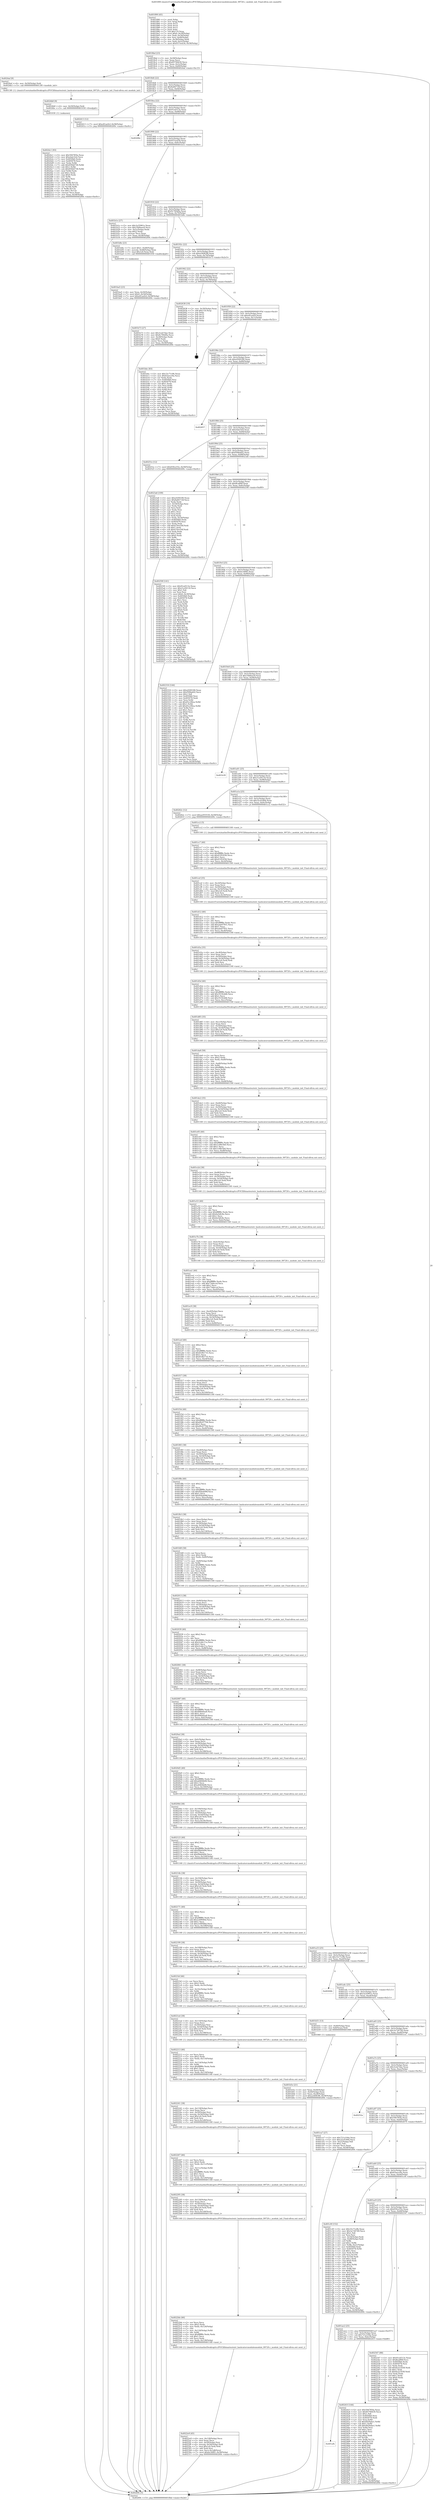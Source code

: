 digraph "0x401890" {
  label = "0x401890 (/mnt/c/Users/mathe/Desktop/tcc/POCII/binaries/extr_hashcatsrcmodulesmodule_09720.c_module_init_Final-ollvm.out::main(0))"
  labelloc = "t"
  node[shape=record]

  Entry [label="",width=0.3,height=0.3,shape=circle,fillcolor=black,style=filled]
  "0x4018bd" [label="{
     0x4018bd [23]\l
     | [instrs]\l
     &nbsp;&nbsp;0x4018bd \<+3\>: mov -0x58(%rbp),%eax\l
     &nbsp;&nbsp;0x4018c0 \<+2\>: mov %eax,%ecx\l
     &nbsp;&nbsp;0x4018c2 \<+6\>: sub $0x85706430,%ecx\l
     &nbsp;&nbsp;0x4018c8 \<+3\>: mov %eax,-0x5c(%rbp)\l
     &nbsp;&nbsp;0x4018cb \<+3\>: mov %ecx,-0x60(%rbp)\l
     &nbsp;&nbsp;0x4018ce \<+6\>: je 00000000004024af \<main+0xc1f\>\l
  }"]
  "0x4024af" [label="{
     0x4024af [9]\l
     | [instrs]\l
     &nbsp;&nbsp;0x4024af \<+4\>: mov -0x50(%rbp),%rdi\l
     &nbsp;&nbsp;0x4024b3 \<+5\>: call 00000000004013f0 \<module_init\>\l
     | [calls]\l
     &nbsp;&nbsp;0x4013f0 \{1\} (/mnt/c/Users/mathe/Desktop/tcc/POCII/binaries/extr_hashcatsrcmodulesmodule_09720.c_module_init_Final-ollvm.out::module_init)\l
  }"]
  "0x4018d4" [label="{
     0x4018d4 [22]\l
     | [instrs]\l
     &nbsp;&nbsp;0x4018d4 \<+5\>: jmp 00000000004018d9 \<main+0x49\>\l
     &nbsp;&nbsp;0x4018d9 \<+3\>: mov -0x5c(%rbp),%eax\l
     &nbsp;&nbsp;0x4018dc \<+5\>: sub $0x8a84714f,%eax\l
     &nbsp;&nbsp;0x4018e1 \<+3\>: mov %eax,-0x64(%rbp)\l
     &nbsp;&nbsp;0x4018e4 \<+6\>: je 0000000000402413 \<main+0xb83\>\l
  }"]
  Exit [label="",width=0.3,height=0.3,shape=circle,fillcolor=black,style=filled,peripheries=2]
  "0x402413" [label="{
     0x402413 [12]\l
     | [instrs]\l
     &nbsp;&nbsp;0x402413 \<+7\>: movl $0xe81ae0cf,-0x58(%rbp)\l
     &nbsp;&nbsp;0x40241a \<+5\>: jmp 000000000040269c \<main+0xe0c\>\l
  }"]
  "0x4018ea" [label="{
     0x4018ea [22]\l
     | [instrs]\l
     &nbsp;&nbsp;0x4018ea \<+5\>: jmp 00000000004018ef \<main+0x5f\>\l
     &nbsp;&nbsp;0x4018ef \<+3\>: mov -0x5c(%rbp),%eax\l
     &nbsp;&nbsp;0x4018f2 \<+5\>: sub $0x91ed513e,%eax\l
     &nbsp;&nbsp;0x4018f7 \<+3\>: mov %eax,-0x68(%rbp)\l
     &nbsp;&nbsp;0x4018fa \<+6\>: je 000000000040268e \<main+0xdfe\>\l
  }"]
  "0x4024c1" [label="{
     0x4024c1 [93]\l
     | [instrs]\l
     &nbsp;&nbsp;0x4024c1 \<+5\>: mov $0x594785fa,%eax\l
     &nbsp;&nbsp;0x4024c6 \<+5\>: mov $0xefab1fe4,%ecx\l
     &nbsp;&nbsp;0x4024cb \<+7\>: mov 0x4050b0,%edx\l
     &nbsp;&nbsp;0x4024d2 \<+7\>: mov 0x405078,%esi\l
     &nbsp;&nbsp;0x4024d9 \<+3\>: mov %edx,%r8d\l
     &nbsp;&nbsp;0x4024dc \<+7\>: add $0x659dd736,%r8d\l
     &nbsp;&nbsp;0x4024e3 \<+4\>: sub $0x1,%r8d\l
     &nbsp;&nbsp;0x4024e7 \<+7\>: sub $0x659dd736,%r8d\l
     &nbsp;&nbsp;0x4024ee \<+4\>: imul %r8d,%edx\l
     &nbsp;&nbsp;0x4024f2 \<+3\>: and $0x1,%edx\l
     &nbsp;&nbsp;0x4024f5 \<+3\>: cmp $0x0,%edx\l
     &nbsp;&nbsp;0x4024f8 \<+4\>: sete %r9b\l
     &nbsp;&nbsp;0x4024fc \<+3\>: cmp $0xa,%esi\l
     &nbsp;&nbsp;0x4024ff \<+4\>: setl %r10b\l
     &nbsp;&nbsp;0x402503 \<+3\>: mov %r9b,%r11b\l
     &nbsp;&nbsp;0x402506 \<+3\>: and %r10b,%r11b\l
     &nbsp;&nbsp;0x402509 \<+3\>: xor %r10b,%r9b\l
     &nbsp;&nbsp;0x40250c \<+3\>: or %r9b,%r11b\l
     &nbsp;&nbsp;0x40250f \<+4\>: test $0x1,%r11b\l
     &nbsp;&nbsp;0x402513 \<+3\>: cmovne %ecx,%eax\l
     &nbsp;&nbsp;0x402516 \<+3\>: mov %eax,-0x58(%rbp)\l
     &nbsp;&nbsp;0x402519 \<+5\>: jmp 000000000040269c \<main+0xe0c\>\l
  }"]
  "0x40268e" [label="{
     0x40268e\l
  }", style=dashed]
  "0x401900" [label="{
     0x401900 [22]\l
     | [instrs]\l
     &nbsp;&nbsp;0x401900 \<+5\>: jmp 0000000000401905 \<main+0x75\>\l
     &nbsp;&nbsp;0x401905 \<+3\>: mov -0x5c(%rbp),%eax\l
     &nbsp;&nbsp;0x401908 \<+5\>: sub $0x937eed34,%eax\l
     &nbsp;&nbsp;0x40190d \<+3\>: mov %eax,-0x6c(%rbp)\l
     &nbsp;&nbsp;0x401910 \<+6\>: je 0000000000401b1e \<main+0x28e\>\l
  }"]
  "0x4024b8" [label="{
     0x4024b8 [9]\l
     | [instrs]\l
     &nbsp;&nbsp;0x4024b8 \<+4\>: mov -0x50(%rbp),%rdi\l
     &nbsp;&nbsp;0x4024bc \<+5\>: call 0000000000401030 \<free@plt\>\l
     | [calls]\l
     &nbsp;&nbsp;0x401030 \{1\} (unknown)\l
  }"]
  "0x401b1e" [label="{
     0x401b1e [27]\l
     | [instrs]\l
     &nbsp;&nbsp;0x401b1e \<+5\>: mov $0x3a35961e,%eax\l
     &nbsp;&nbsp;0x401b23 \<+5\>: mov $0x19d9aee9,%ecx\l
     &nbsp;&nbsp;0x401b28 \<+3\>: mov -0x2c(%rbp),%edx\l
     &nbsp;&nbsp;0x401b2b \<+3\>: cmp $0x2,%edx\l
     &nbsp;&nbsp;0x401b2e \<+3\>: cmovne %ecx,%eax\l
     &nbsp;&nbsp;0x401b31 \<+3\>: mov %eax,-0x58(%rbp)\l
     &nbsp;&nbsp;0x401b34 \<+5\>: jmp 000000000040269c \<main+0xe0c\>\l
  }"]
  "0x401916" [label="{
     0x401916 [22]\l
     | [instrs]\l
     &nbsp;&nbsp;0x401916 \<+5\>: jmp 000000000040191b \<main+0x8b\>\l
     &nbsp;&nbsp;0x40191b \<+3\>: mov -0x5c(%rbp),%eax\l
     &nbsp;&nbsp;0x40191e \<+5\>: sub $0x9c760d9a,%eax\l
     &nbsp;&nbsp;0x401923 \<+3\>: mov %eax,-0x70(%rbp)\l
     &nbsp;&nbsp;0x401926 \<+6\>: je 0000000000401b8e \<main+0x2fe\>\l
  }"]
  "0x40269c" [label="{
     0x40269c [5]\l
     | [instrs]\l
     &nbsp;&nbsp;0x40269c \<+5\>: jmp 00000000004018bd \<main+0x2d\>\l
  }"]
  "0x401890" [label="{
     0x401890 [45]\l
     | [instrs]\l
     &nbsp;&nbsp;0x401890 \<+1\>: push %rbp\l
     &nbsp;&nbsp;0x401891 \<+3\>: mov %rsp,%rbp\l
     &nbsp;&nbsp;0x401894 \<+2\>: push %r15\l
     &nbsp;&nbsp;0x401896 \<+2\>: push %r14\l
     &nbsp;&nbsp;0x401898 \<+2\>: push %r12\l
     &nbsp;&nbsp;0x40189a \<+1\>: push %rbx\l
     &nbsp;&nbsp;0x40189b \<+7\>: sub $0x110,%rsp\l
     &nbsp;&nbsp;0x4018a2 \<+7\>: movl $0x0,-0x30(%rbp)\l
     &nbsp;&nbsp;0x4018a9 \<+3\>: mov %edi,-0x34(%rbp)\l
     &nbsp;&nbsp;0x4018ac \<+4\>: mov %rsi,-0x40(%rbp)\l
     &nbsp;&nbsp;0x4018b0 \<+3\>: mov -0x34(%rbp),%edi\l
     &nbsp;&nbsp;0x4018b3 \<+3\>: mov %edi,-0x2c(%rbp)\l
     &nbsp;&nbsp;0x4018b6 \<+7\>: movl $0x937eed34,-0x58(%rbp)\l
  }"]
  "0x401afb" [label="{
     0x401afb\l
  }", style=dashed]
  "0x401b8e" [label="{
     0x401b8e [23]\l
     | [instrs]\l
     &nbsp;&nbsp;0x401b8e \<+7\>: movl $0x1,-0x48(%rbp)\l
     &nbsp;&nbsp;0x401b95 \<+4\>: movslq -0x48(%rbp),%rax\l
     &nbsp;&nbsp;0x401b99 \<+7\>: imul $0x1e0,%rax,%rdi\l
     &nbsp;&nbsp;0x401ba0 \<+5\>: call 0000000000401050 \<malloc@plt\>\l
     | [calls]\l
     &nbsp;&nbsp;0x401050 \{1\} (unknown)\l
  }"]
  "0x40192c" [label="{
     0x40192c [22]\l
     | [instrs]\l
     &nbsp;&nbsp;0x40192c \<+5\>: jmp 0000000000401931 \<main+0xa1\>\l
     &nbsp;&nbsp;0x401931 \<+3\>: mov -0x5c(%rbp),%eax\l
     &nbsp;&nbsp;0x401934 \<+5\>: sub $0xa24083f8,%eax\l
     &nbsp;&nbsp;0x401939 \<+3\>: mov %eax,-0x74(%rbp)\l
     &nbsp;&nbsp;0x40193c \<+6\>: je 0000000000401b73 \<main+0x2e3\>\l
  }"]
  "0x40241f" [label="{
     0x40241f [144]\l
     | [instrs]\l
     &nbsp;&nbsp;0x40241f \<+5\>: mov $0x594785fa,%eax\l
     &nbsp;&nbsp;0x402424 \<+5\>: mov $0x85706430,%ecx\l
     &nbsp;&nbsp;0x402429 \<+2\>: mov $0x1,%dl\l
     &nbsp;&nbsp;0x40242b \<+7\>: mov 0x4050b0,%esi\l
     &nbsp;&nbsp;0x402432 \<+7\>: mov 0x405078,%edi\l
     &nbsp;&nbsp;0x402439 \<+3\>: mov %esi,%r8d\l
     &nbsp;&nbsp;0x40243c \<+7\>: sub $0x4929abe1,%r8d\l
     &nbsp;&nbsp;0x402443 \<+4\>: sub $0x1,%r8d\l
     &nbsp;&nbsp;0x402447 \<+7\>: add $0x4929abe1,%r8d\l
     &nbsp;&nbsp;0x40244e \<+4\>: imul %r8d,%esi\l
     &nbsp;&nbsp;0x402452 \<+3\>: and $0x1,%esi\l
     &nbsp;&nbsp;0x402455 \<+3\>: cmp $0x0,%esi\l
     &nbsp;&nbsp;0x402458 \<+4\>: sete %r9b\l
     &nbsp;&nbsp;0x40245c \<+3\>: cmp $0xa,%edi\l
     &nbsp;&nbsp;0x40245f \<+4\>: setl %r10b\l
     &nbsp;&nbsp;0x402463 \<+3\>: mov %r9b,%r11b\l
     &nbsp;&nbsp;0x402466 \<+4\>: xor $0xff,%r11b\l
     &nbsp;&nbsp;0x40246a \<+3\>: mov %r10b,%bl\l
     &nbsp;&nbsp;0x40246d \<+3\>: xor $0xff,%bl\l
     &nbsp;&nbsp;0x402470 \<+3\>: xor $0x0,%dl\l
     &nbsp;&nbsp;0x402473 \<+3\>: mov %r11b,%r14b\l
     &nbsp;&nbsp;0x402476 \<+4\>: and $0x0,%r14b\l
     &nbsp;&nbsp;0x40247a \<+3\>: and %dl,%r9b\l
     &nbsp;&nbsp;0x40247d \<+3\>: mov %bl,%r15b\l
     &nbsp;&nbsp;0x402480 \<+4\>: and $0x0,%r15b\l
     &nbsp;&nbsp;0x402484 \<+3\>: and %dl,%r10b\l
     &nbsp;&nbsp;0x402487 \<+3\>: or %r9b,%r14b\l
     &nbsp;&nbsp;0x40248a \<+3\>: or %r10b,%r15b\l
     &nbsp;&nbsp;0x40248d \<+3\>: xor %r15b,%r14b\l
     &nbsp;&nbsp;0x402490 \<+3\>: or %bl,%r11b\l
     &nbsp;&nbsp;0x402493 \<+4\>: xor $0xff,%r11b\l
     &nbsp;&nbsp;0x402497 \<+3\>: or $0x0,%dl\l
     &nbsp;&nbsp;0x40249a \<+3\>: and %dl,%r11b\l
     &nbsp;&nbsp;0x40249d \<+3\>: or %r11b,%r14b\l
     &nbsp;&nbsp;0x4024a0 \<+4\>: test $0x1,%r14b\l
     &nbsp;&nbsp;0x4024a4 \<+3\>: cmovne %ecx,%eax\l
     &nbsp;&nbsp;0x4024a7 \<+3\>: mov %eax,-0x58(%rbp)\l
     &nbsp;&nbsp;0x4024aa \<+5\>: jmp 000000000040269c \<main+0xe0c\>\l
  }"]
  "0x401b73" [label="{
     0x401b73 [27]\l
     | [instrs]\l
     &nbsp;&nbsp;0x401b73 \<+5\>: mov $0x3ceb7dae,%eax\l
     &nbsp;&nbsp;0x401b78 \<+5\>: mov $0x9c760d9a,%ecx\l
     &nbsp;&nbsp;0x401b7d \<+3\>: mov -0x28(%rbp),%edx\l
     &nbsp;&nbsp;0x401b80 \<+3\>: cmp $0x0,%edx\l
     &nbsp;&nbsp;0x401b83 \<+3\>: cmove %ecx,%eax\l
     &nbsp;&nbsp;0x401b86 \<+3\>: mov %eax,-0x58(%rbp)\l
     &nbsp;&nbsp;0x401b89 \<+5\>: jmp 000000000040269c \<main+0xe0c\>\l
  }"]
  "0x401942" [label="{
     0x401942 [22]\l
     | [instrs]\l
     &nbsp;&nbsp;0x401942 \<+5\>: jmp 0000000000401947 \<main+0xb7\>\l
     &nbsp;&nbsp;0x401947 \<+3\>: mov -0x5c(%rbp),%eax\l
     &nbsp;&nbsp;0x40194a \<+5\>: sub $0xae055530,%eax\l
     &nbsp;&nbsp;0x40194f \<+3\>: mov %eax,-0x78(%rbp)\l
     &nbsp;&nbsp;0x401952 \<+6\>: je 0000000000402638 \<main+0xda8\>\l
  }"]
  "0x401ae2" [label="{
     0x401ae2 [25]\l
     | [instrs]\l
     &nbsp;&nbsp;0x401ae2 \<+5\>: jmp 0000000000401ae7 \<main+0x257\>\l
     &nbsp;&nbsp;0x401ae7 \<+3\>: mov -0x5c(%rbp),%eax\l
     &nbsp;&nbsp;0x401aea \<+5\>: sub $0x721a104a,%eax\l
     &nbsp;&nbsp;0x401aef \<+6\>: mov %eax,-0xbc(%rbp)\l
     &nbsp;&nbsp;0x401af5 \<+6\>: je 000000000040241f \<main+0xb8f\>\l
  }"]
  "0x402638" [label="{
     0x402638 [19]\l
     | [instrs]\l
     &nbsp;&nbsp;0x402638 \<+3\>: mov -0x30(%rbp),%eax\l
     &nbsp;&nbsp;0x40263b \<+7\>: add $0x110,%rsp\l
     &nbsp;&nbsp;0x402642 \<+1\>: pop %rbx\l
     &nbsp;&nbsp;0x402643 \<+2\>: pop %r12\l
     &nbsp;&nbsp;0x402645 \<+2\>: pop %r14\l
     &nbsp;&nbsp;0x402647 \<+2\>: pop %r15\l
     &nbsp;&nbsp;0x402649 \<+1\>: pop %rbp\l
     &nbsp;&nbsp;0x40264a \<+1\>: ret\l
  }"]
  "0x401958" [label="{
     0x401958 [22]\l
     | [instrs]\l
     &nbsp;&nbsp;0x401958 \<+5\>: jmp 000000000040195d \<main+0xcd\>\l
     &nbsp;&nbsp;0x40195d \<+3\>: mov -0x5c(%rbp),%eax\l
     &nbsp;&nbsp;0x401960 \<+5\>: sub $0xe81ae0cf,%eax\l
     &nbsp;&nbsp;0x401965 \<+3\>: mov %eax,-0x7c(%rbp)\l
     &nbsp;&nbsp;0x401968 \<+6\>: je 0000000000401bbc \<main+0x32c\>\l
  }"]
  "0x402547" [label="{
     0x402547 [88]\l
     | [instrs]\l
     &nbsp;&nbsp;0x402547 \<+5\>: mov $0x91ed513e,%eax\l
     &nbsp;&nbsp;0x40254c \<+5\>: mov $0xffcaf89f,%ecx\l
     &nbsp;&nbsp;0x402551 \<+7\>: mov 0x4050b0,%edx\l
     &nbsp;&nbsp;0x402558 \<+7\>: mov 0x405078,%esi\l
     &nbsp;&nbsp;0x40255f \<+2\>: mov %edx,%edi\l
     &nbsp;&nbsp;0x402561 \<+6\>: add $0x6e2a1838,%edi\l
     &nbsp;&nbsp;0x402567 \<+3\>: sub $0x1,%edi\l
     &nbsp;&nbsp;0x40256a \<+6\>: sub $0x6e2a1838,%edi\l
     &nbsp;&nbsp;0x402570 \<+3\>: imul %edi,%edx\l
     &nbsp;&nbsp;0x402573 \<+3\>: and $0x1,%edx\l
     &nbsp;&nbsp;0x402576 \<+3\>: cmp $0x0,%edx\l
     &nbsp;&nbsp;0x402579 \<+4\>: sete %r8b\l
     &nbsp;&nbsp;0x40257d \<+3\>: cmp $0xa,%esi\l
     &nbsp;&nbsp;0x402580 \<+4\>: setl %r9b\l
     &nbsp;&nbsp;0x402584 \<+3\>: mov %r8b,%r10b\l
     &nbsp;&nbsp;0x402587 \<+3\>: and %r9b,%r10b\l
     &nbsp;&nbsp;0x40258a \<+3\>: xor %r9b,%r8b\l
     &nbsp;&nbsp;0x40258d \<+3\>: or %r8b,%r10b\l
     &nbsp;&nbsp;0x402590 \<+4\>: test $0x1,%r10b\l
     &nbsp;&nbsp;0x402594 \<+3\>: cmovne %ecx,%eax\l
     &nbsp;&nbsp;0x402597 \<+3\>: mov %eax,-0x58(%rbp)\l
     &nbsp;&nbsp;0x40259a \<+5\>: jmp 000000000040269c \<main+0xe0c\>\l
  }"]
  "0x401bbc" [label="{
     0x401bbc [83]\l
     | [instrs]\l
     &nbsp;&nbsp;0x401bbc \<+5\>: mov $0x33c71e9b,%eax\l
     &nbsp;&nbsp;0x401bc1 \<+5\>: mov $0x63aece9a,%ecx\l
     &nbsp;&nbsp;0x401bc6 \<+2\>: xor %edx,%edx\l
     &nbsp;&nbsp;0x401bc8 \<+7\>: mov 0x4050b0,%esi\l
     &nbsp;&nbsp;0x401bcf \<+7\>: mov 0x405078,%edi\l
     &nbsp;&nbsp;0x401bd6 \<+3\>: sub $0x1,%edx\l
     &nbsp;&nbsp;0x401bd9 \<+3\>: mov %esi,%r8d\l
     &nbsp;&nbsp;0x401bdc \<+3\>: add %edx,%r8d\l
     &nbsp;&nbsp;0x401bdf \<+4\>: imul %r8d,%esi\l
     &nbsp;&nbsp;0x401be3 \<+3\>: and $0x1,%esi\l
     &nbsp;&nbsp;0x401be6 \<+3\>: cmp $0x0,%esi\l
     &nbsp;&nbsp;0x401be9 \<+4\>: sete %r9b\l
     &nbsp;&nbsp;0x401bed \<+3\>: cmp $0xa,%edi\l
     &nbsp;&nbsp;0x401bf0 \<+4\>: setl %r10b\l
     &nbsp;&nbsp;0x401bf4 \<+3\>: mov %r9b,%r11b\l
     &nbsp;&nbsp;0x401bf7 \<+3\>: and %r10b,%r11b\l
     &nbsp;&nbsp;0x401bfa \<+3\>: xor %r10b,%r9b\l
     &nbsp;&nbsp;0x401bfd \<+3\>: or %r9b,%r11b\l
     &nbsp;&nbsp;0x401c00 \<+4\>: test $0x1,%r11b\l
     &nbsp;&nbsp;0x401c04 \<+3\>: cmovne %ecx,%eax\l
     &nbsp;&nbsp;0x401c07 \<+3\>: mov %eax,-0x58(%rbp)\l
     &nbsp;&nbsp;0x401c0a \<+5\>: jmp 000000000040269c \<main+0xe0c\>\l
  }"]
  "0x40196e" [label="{
     0x40196e [22]\l
     | [instrs]\l
     &nbsp;&nbsp;0x40196e \<+5\>: jmp 0000000000401973 \<main+0xe3\>\l
     &nbsp;&nbsp;0x401973 \<+3\>: mov -0x5c(%rbp),%eax\l
     &nbsp;&nbsp;0x401976 \<+5\>: sub $0xef200180,%eax\l
     &nbsp;&nbsp;0x40197b \<+3\>: mov %eax,-0x80(%rbp)\l
     &nbsp;&nbsp;0x40197e \<+6\>: je 0000000000402657 \<main+0xdc7\>\l
  }"]
  "0x4022e9" [label="{
     0x4022e9 [45]\l
     | [instrs]\l
     &nbsp;&nbsp;0x4022e9 \<+6\>: mov -0x128(%rbp),%ecx\l
     &nbsp;&nbsp;0x4022ef \<+3\>: imul %eax,%ecx\l
     &nbsp;&nbsp;0x4022f2 \<+4\>: mov -0x50(%rbp),%rsi\l
     &nbsp;&nbsp;0x4022f6 \<+4\>: movslq -0x54(%rbp),%rdi\l
     &nbsp;&nbsp;0x4022fa \<+7\>: imul $0x1e0,%rdi,%rdi\l
     &nbsp;&nbsp;0x402301 \<+3\>: add %rdi,%rsi\l
     &nbsp;&nbsp;0x402304 \<+6\>: mov %ecx,0x1d8(%rsi)\l
     &nbsp;&nbsp;0x40230a \<+7\>: movl $0xbe34f85,-0x58(%rbp)\l
     &nbsp;&nbsp;0x402311 \<+5\>: jmp 000000000040269c \<main+0xe0c\>\l
  }"]
  "0x402657" [label="{
     0x402657\l
  }", style=dashed]
  "0x401984" [label="{
     0x401984 [25]\l
     | [instrs]\l
     &nbsp;&nbsp;0x401984 \<+5\>: jmp 0000000000401989 \<main+0xf9\>\l
     &nbsp;&nbsp;0x401989 \<+3\>: mov -0x5c(%rbp),%eax\l
     &nbsp;&nbsp;0x40198c \<+5\>: sub $0xefab1fe4,%eax\l
     &nbsp;&nbsp;0x401991 \<+6\>: mov %eax,-0x84(%rbp)\l
     &nbsp;&nbsp;0x401997 \<+6\>: je 000000000040251e \<main+0xc8e\>\l
  }"]
  "0x4022bb" [label="{
     0x4022bb [46]\l
     | [instrs]\l
     &nbsp;&nbsp;0x4022bb \<+2\>: xor %ecx,%ecx\l
     &nbsp;&nbsp;0x4022bd \<+5\>: mov $0x2,%edx\l
     &nbsp;&nbsp;0x4022c2 \<+6\>: mov %edx,-0x124(%rbp)\l
     &nbsp;&nbsp;0x4022c8 \<+1\>: cltd\l
     &nbsp;&nbsp;0x4022c9 \<+7\>: mov -0x124(%rbp),%r8d\l
     &nbsp;&nbsp;0x4022d0 \<+3\>: idiv %r8d\l
     &nbsp;&nbsp;0x4022d3 \<+6\>: imul $0xfffffffe,%edx,%edx\l
     &nbsp;&nbsp;0x4022d9 \<+3\>: sub $0x1,%ecx\l
     &nbsp;&nbsp;0x4022dc \<+2\>: sub %ecx,%edx\l
     &nbsp;&nbsp;0x4022de \<+6\>: mov %edx,-0x128(%rbp)\l
     &nbsp;&nbsp;0x4022e4 \<+5\>: call 0000000000401160 \<next_i\>\l
     | [calls]\l
     &nbsp;&nbsp;0x401160 \{1\} (/mnt/c/Users/mathe/Desktop/tcc/POCII/binaries/extr_hashcatsrcmodulesmodule_09720.c_module_init_Final-ollvm.out::next_i)\l
  }"]
  "0x40251e" [label="{
     0x40251e [12]\l
     | [instrs]\l
     &nbsp;&nbsp;0x40251e \<+7\>: movl $0x659ce55e,-0x58(%rbp)\l
     &nbsp;&nbsp;0x402525 \<+5\>: jmp 000000000040269c \<main+0xe0c\>\l
  }"]
  "0x40199d" [label="{
     0x40199d [25]\l
     | [instrs]\l
     &nbsp;&nbsp;0x40199d \<+5\>: jmp 00000000004019a2 \<main+0x112\>\l
     &nbsp;&nbsp;0x4019a2 \<+3\>: mov -0x5c(%rbp),%eax\l
     &nbsp;&nbsp;0x4019a5 \<+5\>: sub $0xf508ab02,%eax\l
     &nbsp;&nbsp;0x4019aa \<+6\>: mov %eax,-0x88(%rbp)\l
     &nbsp;&nbsp;0x4019b0 \<+6\>: je 00000000004023a6 \<main+0xb16\>\l
  }"]
  "0x402295" [label="{
     0x402295 [38]\l
     | [instrs]\l
     &nbsp;&nbsp;0x402295 \<+6\>: mov -0x120(%rbp),%ecx\l
     &nbsp;&nbsp;0x40229b \<+3\>: imul %eax,%ecx\l
     &nbsp;&nbsp;0x40229e \<+4\>: mov -0x50(%rbp),%rsi\l
     &nbsp;&nbsp;0x4022a2 \<+4\>: movslq -0x54(%rbp),%rdi\l
     &nbsp;&nbsp;0x4022a6 \<+7\>: imul $0x1e0,%rdi,%rdi\l
     &nbsp;&nbsp;0x4022ad \<+3\>: add %rdi,%rsi\l
     &nbsp;&nbsp;0x4022b0 \<+6\>: mov %ecx,0x1d4(%rsi)\l
     &nbsp;&nbsp;0x4022b6 \<+5\>: call 0000000000401160 \<next_i\>\l
     | [calls]\l
     &nbsp;&nbsp;0x401160 \{1\} (/mnt/c/Users/mathe/Desktop/tcc/POCII/binaries/extr_hashcatsrcmodulesmodule_09720.c_module_init_Final-ollvm.out::next_i)\l
  }"]
  "0x4023a6" [label="{
     0x4023a6 [109]\l
     | [instrs]\l
     &nbsp;&nbsp;0x4023a6 \<+5\>: mov $0xef200180,%eax\l
     &nbsp;&nbsp;0x4023ab \<+5\>: mov $0x8a84714f,%ecx\l
     &nbsp;&nbsp;0x4023b0 \<+2\>: xor %edx,%edx\l
     &nbsp;&nbsp;0x4023b2 \<+3\>: mov -0x54(%rbp),%esi\l
     &nbsp;&nbsp;0x4023b5 \<+2\>: mov %edx,%edi\l
     &nbsp;&nbsp;0x4023b7 \<+2\>: sub %esi,%edi\l
     &nbsp;&nbsp;0x4023b9 \<+2\>: mov %edx,%esi\l
     &nbsp;&nbsp;0x4023bb \<+3\>: sub $0x1,%esi\l
     &nbsp;&nbsp;0x4023be \<+2\>: add %esi,%edi\l
     &nbsp;&nbsp;0x4023c0 \<+2\>: sub %edi,%edx\l
     &nbsp;&nbsp;0x4023c2 \<+3\>: mov %edx,-0x54(%rbp)\l
     &nbsp;&nbsp;0x4023c5 \<+7\>: mov 0x4050b0,%edx\l
     &nbsp;&nbsp;0x4023cc \<+7\>: mov 0x405078,%esi\l
     &nbsp;&nbsp;0x4023d3 \<+2\>: mov %edx,%edi\l
     &nbsp;&nbsp;0x4023d5 \<+6\>: add $0xb70ee50f,%edi\l
     &nbsp;&nbsp;0x4023db \<+3\>: sub $0x1,%edi\l
     &nbsp;&nbsp;0x4023de \<+6\>: sub $0xb70ee50f,%edi\l
     &nbsp;&nbsp;0x4023e4 \<+3\>: imul %edi,%edx\l
     &nbsp;&nbsp;0x4023e7 \<+3\>: and $0x1,%edx\l
     &nbsp;&nbsp;0x4023ea \<+3\>: cmp $0x0,%edx\l
     &nbsp;&nbsp;0x4023ed \<+4\>: sete %r8b\l
     &nbsp;&nbsp;0x4023f1 \<+3\>: cmp $0xa,%esi\l
     &nbsp;&nbsp;0x4023f4 \<+4\>: setl %r9b\l
     &nbsp;&nbsp;0x4023f8 \<+3\>: mov %r8b,%r10b\l
     &nbsp;&nbsp;0x4023fb \<+3\>: and %r9b,%r10b\l
     &nbsp;&nbsp;0x4023fe \<+3\>: xor %r9b,%r8b\l
     &nbsp;&nbsp;0x402401 \<+3\>: or %r8b,%r10b\l
     &nbsp;&nbsp;0x402404 \<+4\>: test $0x1,%r10b\l
     &nbsp;&nbsp;0x402408 \<+3\>: cmovne %ecx,%eax\l
     &nbsp;&nbsp;0x40240b \<+3\>: mov %eax,-0x58(%rbp)\l
     &nbsp;&nbsp;0x40240e \<+5\>: jmp 000000000040269c \<main+0xe0c\>\l
  }"]
  "0x4019b6" [label="{
     0x4019b6 [25]\l
     | [instrs]\l
     &nbsp;&nbsp;0x4019b6 \<+5\>: jmp 00000000004019bb \<main+0x12b\>\l
     &nbsp;&nbsp;0x4019bb \<+3\>: mov -0x5c(%rbp),%eax\l
     &nbsp;&nbsp;0x4019be \<+5\>: sub $0xffcaf89f,%eax\l
     &nbsp;&nbsp;0x4019c3 \<+6\>: mov %eax,-0x8c(%rbp)\l
     &nbsp;&nbsp;0x4019c9 \<+6\>: je 000000000040259f \<main+0xd0f\>\l
  }"]
  "0x402267" [label="{
     0x402267 [46]\l
     | [instrs]\l
     &nbsp;&nbsp;0x402267 \<+2\>: xor %ecx,%ecx\l
     &nbsp;&nbsp;0x402269 \<+5\>: mov $0x2,%edx\l
     &nbsp;&nbsp;0x40226e \<+6\>: mov %edx,-0x11c(%rbp)\l
     &nbsp;&nbsp;0x402274 \<+1\>: cltd\l
     &nbsp;&nbsp;0x402275 \<+7\>: mov -0x11c(%rbp),%r8d\l
     &nbsp;&nbsp;0x40227c \<+3\>: idiv %r8d\l
     &nbsp;&nbsp;0x40227f \<+6\>: imul $0xfffffffe,%edx,%edx\l
     &nbsp;&nbsp;0x402285 \<+3\>: sub $0x1,%ecx\l
     &nbsp;&nbsp;0x402288 \<+2\>: sub %ecx,%edx\l
     &nbsp;&nbsp;0x40228a \<+6\>: mov %edx,-0x120(%rbp)\l
     &nbsp;&nbsp;0x402290 \<+5\>: call 0000000000401160 \<next_i\>\l
     | [calls]\l
     &nbsp;&nbsp;0x401160 \{1\} (/mnt/c/Users/mathe/Desktop/tcc/POCII/binaries/extr_hashcatsrcmodulesmodule_09720.c_module_init_Final-ollvm.out::next_i)\l
  }"]
  "0x40259f" [label="{
     0x40259f [141]\l
     | [instrs]\l
     &nbsp;&nbsp;0x40259f \<+5\>: mov $0x91ed513e,%eax\l
     &nbsp;&nbsp;0x4025a4 \<+5\>: mov $0x21a56116,%ecx\l
     &nbsp;&nbsp;0x4025a9 \<+2\>: mov $0x1,%dl\l
     &nbsp;&nbsp;0x4025ab \<+2\>: xor %esi,%esi\l
     &nbsp;&nbsp;0x4025ad \<+7\>: movl $0x0,-0x30(%rbp)\l
     &nbsp;&nbsp;0x4025b4 \<+7\>: mov 0x4050b0,%edi\l
     &nbsp;&nbsp;0x4025bb \<+8\>: mov 0x405078,%r8d\l
     &nbsp;&nbsp;0x4025c3 \<+3\>: sub $0x1,%esi\l
     &nbsp;&nbsp;0x4025c6 \<+3\>: mov %edi,%r9d\l
     &nbsp;&nbsp;0x4025c9 \<+3\>: add %esi,%r9d\l
     &nbsp;&nbsp;0x4025cc \<+4\>: imul %r9d,%edi\l
     &nbsp;&nbsp;0x4025d0 \<+3\>: and $0x1,%edi\l
     &nbsp;&nbsp;0x4025d3 \<+3\>: cmp $0x0,%edi\l
     &nbsp;&nbsp;0x4025d6 \<+4\>: sete %r10b\l
     &nbsp;&nbsp;0x4025da \<+4\>: cmp $0xa,%r8d\l
     &nbsp;&nbsp;0x4025de \<+4\>: setl %r11b\l
     &nbsp;&nbsp;0x4025e2 \<+3\>: mov %r10b,%bl\l
     &nbsp;&nbsp;0x4025e5 \<+3\>: xor $0xff,%bl\l
     &nbsp;&nbsp;0x4025e8 \<+3\>: mov %r11b,%r14b\l
     &nbsp;&nbsp;0x4025eb \<+4\>: xor $0xff,%r14b\l
     &nbsp;&nbsp;0x4025ef \<+3\>: xor $0x0,%dl\l
     &nbsp;&nbsp;0x4025f2 \<+3\>: mov %bl,%r15b\l
     &nbsp;&nbsp;0x4025f5 \<+4\>: and $0x0,%r15b\l
     &nbsp;&nbsp;0x4025f9 \<+3\>: and %dl,%r10b\l
     &nbsp;&nbsp;0x4025fc \<+3\>: mov %r14b,%r12b\l
     &nbsp;&nbsp;0x4025ff \<+4\>: and $0x0,%r12b\l
     &nbsp;&nbsp;0x402603 \<+3\>: and %dl,%r11b\l
     &nbsp;&nbsp;0x402606 \<+3\>: or %r10b,%r15b\l
     &nbsp;&nbsp;0x402609 \<+3\>: or %r11b,%r12b\l
     &nbsp;&nbsp;0x40260c \<+3\>: xor %r12b,%r15b\l
     &nbsp;&nbsp;0x40260f \<+3\>: or %r14b,%bl\l
     &nbsp;&nbsp;0x402612 \<+3\>: xor $0xff,%bl\l
     &nbsp;&nbsp;0x402615 \<+3\>: or $0x0,%dl\l
     &nbsp;&nbsp;0x402618 \<+2\>: and %dl,%bl\l
     &nbsp;&nbsp;0x40261a \<+3\>: or %bl,%r15b\l
     &nbsp;&nbsp;0x40261d \<+4\>: test $0x1,%r15b\l
     &nbsp;&nbsp;0x402621 \<+3\>: cmovne %ecx,%eax\l
     &nbsp;&nbsp;0x402624 \<+3\>: mov %eax,-0x58(%rbp)\l
     &nbsp;&nbsp;0x402627 \<+5\>: jmp 000000000040269c \<main+0xe0c\>\l
  }"]
  "0x4019cf" [label="{
     0x4019cf [25]\l
     | [instrs]\l
     &nbsp;&nbsp;0x4019cf \<+5\>: jmp 00000000004019d4 \<main+0x144\>\l
     &nbsp;&nbsp;0x4019d4 \<+3\>: mov -0x5c(%rbp),%eax\l
     &nbsp;&nbsp;0x4019d7 \<+5\>: sub $0xbe34f85,%eax\l
     &nbsp;&nbsp;0x4019dc \<+6\>: mov %eax,-0x90(%rbp)\l
     &nbsp;&nbsp;0x4019e2 \<+6\>: je 0000000000402316 \<main+0xa86\>\l
  }"]
  "0x402241" [label="{
     0x402241 [38]\l
     | [instrs]\l
     &nbsp;&nbsp;0x402241 \<+6\>: mov -0x118(%rbp),%ecx\l
     &nbsp;&nbsp;0x402247 \<+3\>: imul %eax,%ecx\l
     &nbsp;&nbsp;0x40224a \<+4\>: mov -0x50(%rbp),%rsi\l
     &nbsp;&nbsp;0x40224e \<+4\>: movslq -0x54(%rbp),%rdi\l
     &nbsp;&nbsp;0x402252 \<+7\>: imul $0x1e0,%rdi,%rdi\l
     &nbsp;&nbsp;0x402259 \<+3\>: add %rdi,%rsi\l
     &nbsp;&nbsp;0x40225c \<+6\>: mov %ecx,0x1d0(%rsi)\l
     &nbsp;&nbsp;0x402262 \<+5\>: call 0000000000401160 \<next_i\>\l
     | [calls]\l
     &nbsp;&nbsp;0x401160 \{1\} (/mnt/c/Users/mathe/Desktop/tcc/POCII/binaries/extr_hashcatsrcmodulesmodule_09720.c_module_init_Final-ollvm.out::next_i)\l
  }"]
  "0x402316" [label="{
     0x402316 [144]\l
     | [instrs]\l
     &nbsp;&nbsp;0x402316 \<+5\>: mov $0xef200180,%eax\l
     &nbsp;&nbsp;0x40231b \<+5\>: mov $0xf508ab02,%ecx\l
     &nbsp;&nbsp;0x402320 \<+2\>: mov $0x1,%dl\l
     &nbsp;&nbsp;0x402322 \<+7\>: mov 0x4050b0,%esi\l
     &nbsp;&nbsp;0x402329 \<+7\>: mov 0x405078,%edi\l
     &nbsp;&nbsp;0x402330 \<+3\>: mov %esi,%r8d\l
     &nbsp;&nbsp;0x402333 \<+7\>: sub $0x45cc06ea,%r8d\l
     &nbsp;&nbsp;0x40233a \<+4\>: sub $0x1,%r8d\l
     &nbsp;&nbsp;0x40233e \<+7\>: add $0x45cc06ea,%r8d\l
     &nbsp;&nbsp;0x402345 \<+4\>: imul %r8d,%esi\l
     &nbsp;&nbsp;0x402349 \<+3\>: and $0x1,%esi\l
     &nbsp;&nbsp;0x40234c \<+3\>: cmp $0x0,%esi\l
     &nbsp;&nbsp;0x40234f \<+4\>: sete %r9b\l
     &nbsp;&nbsp;0x402353 \<+3\>: cmp $0xa,%edi\l
     &nbsp;&nbsp;0x402356 \<+4\>: setl %r10b\l
     &nbsp;&nbsp;0x40235a \<+3\>: mov %r9b,%r11b\l
     &nbsp;&nbsp;0x40235d \<+4\>: xor $0xff,%r11b\l
     &nbsp;&nbsp;0x402361 \<+3\>: mov %r10b,%bl\l
     &nbsp;&nbsp;0x402364 \<+3\>: xor $0xff,%bl\l
     &nbsp;&nbsp;0x402367 \<+3\>: xor $0x0,%dl\l
     &nbsp;&nbsp;0x40236a \<+3\>: mov %r11b,%r14b\l
     &nbsp;&nbsp;0x40236d \<+4\>: and $0x0,%r14b\l
     &nbsp;&nbsp;0x402371 \<+3\>: and %dl,%r9b\l
     &nbsp;&nbsp;0x402374 \<+3\>: mov %bl,%r15b\l
     &nbsp;&nbsp;0x402377 \<+4\>: and $0x0,%r15b\l
     &nbsp;&nbsp;0x40237b \<+3\>: and %dl,%r10b\l
     &nbsp;&nbsp;0x40237e \<+3\>: or %r9b,%r14b\l
     &nbsp;&nbsp;0x402381 \<+3\>: or %r10b,%r15b\l
     &nbsp;&nbsp;0x402384 \<+3\>: xor %r15b,%r14b\l
     &nbsp;&nbsp;0x402387 \<+3\>: or %bl,%r11b\l
     &nbsp;&nbsp;0x40238a \<+4\>: xor $0xff,%r11b\l
     &nbsp;&nbsp;0x40238e \<+3\>: or $0x0,%dl\l
     &nbsp;&nbsp;0x402391 \<+3\>: and %dl,%r11b\l
     &nbsp;&nbsp;0x402394 \<+3\>: or %r11b,%r14b\l
     &nbsp;&nbsp;0x402397 \<+4\>: test $0x1,%r14b\l
     &nbsp;&nbsp;0x40239b \<+3\>: cmovne %ecx,%eax\l
     &nbsp;&nbsp;0x40239e \<+3\>: mov %eax,-0x58(%rbp)\l
     &nbsp;&nbsp;0x4023a1 \<+5\>: jmp 000000000040269c \<main+0xe0c\>\l
  }"]
  "0x4019e8" [label="{
     0x4019e8 [25]\l
     | [instrs]\l
     &nbsp;&nbsp;0x4019e8 \<+5\>: jmp 00000000004019ed \<main+0x15d\>\l
     &nbsp;&nbsp;0x4019ed \<+3\>: mov -0x5c(%rbp),%eax\l
     &nbsp;&nbsp;0x4019f0 \<+5\>: sub $0x19d9aee9,%eax\l
     &nbsp;&nbsp;0x4019f5 \<+6\>: mov %eax,-0x94(%rbp)\l
     &nbsp;&nbsp;0x4019fb \<+6\>: je 0000000000401b39 \<main+0x2a9\>\l
  }"]
  "0x402213" [label="{
     0x402213 [46]\l
     | [instrs]\l
     &nbsp;&nbsp;0x402213 \<+2\>: xor %ecx,%ecx\l
     &nbsp;&nbsp;0x402215 \<+5\>: mov $0x2,%edx\l
     &nbsp;&nbsp;0x40221a \<+6\>: mov %edx,-0x114(%rbp)\l
     &nbsp;&nbsp;0x402220 \<+1\>: cltd\l
     &nbsp;&nbsp;0x402221 \<+7\>: mov -0x114(%rbp),%r8d\l
     &nbsp;&nbsp;0x402228 \<+3\>: idiv %r8d\l
     &nbsp;&nbsp;0x40222b \<+6\>: imul $0xfffffffe,%edx,%edx\l
     &nbsp;&nbsp;0x402231 \<+3\>: sub $0x1,%ecx\l
     &nbsp;&nbsp;0x402234 \<+2\>: sub %ecx,%edx\l
     &nbsp;&nbsp;0x402236 \<+6\>: mov %edx,-0x118(%rbp)\l
     &nbsp;&nbsp;0x40223c \<+5\>: call 0000000000401160 \<next_i\>\l
     | [calls]\l
     &nbsp;&nbsp;0x401160 \{1\} (/mnt/c/Users/mathe/Desktop/tcc/POCII/binaries/extr_hashcatsrcmodulesmodule_09720.c_module_init_Final-ollvm.out::next_i)\l
  }"]
  "0x401b39" [label="{
     0x401b39\l
  }", style=dashed]
  "0x401a01" [label="{
     0x401a01 [25]\l
     | [instrs]\l
     &nbsp;&nbsp;0x401a01 \<+5\>: jmp 0000000000401a06 \<main+0x176\>\l
     &nbsp;&nbsp;0x401a06 \<+3\>: mov -0x5c(%rbp),%eax\l
     &nbsp;&nbsp;0x401a09 \<+5\>: sub $0x21a56116,%eax\l
     &nbsp;&nbsp;0x401a0e \<+6\>: mov %eax,-0x98(%rbp)\l
     &nbsp;&nbsp;0x401a14 \<+6\>: je 000000000040262c \<main+0xd9c\>\l
  }"]
  "0x4021ed" [label="{
     0x4021ed [38]\l
     | [instrs]\l
     &nbsp;&nbsp;0x4021ed \<+6\>: mov -0x110(%rbp),%ecx\l
     &nbsp;&nbsp;0x4021f3 \<+3\>: imul %eax,%ecx\l
     &nbsp;&nbsp;0x4021f6 \<+4\>: mov -0x50(%rbp),%rsi\l
     &nbsp;&nbsp;0x4021fa \<+4\>: movslq -0x54(%rbp),%rdi\l
     &nbsp;&nbsp;0x4021fe \<+7\>: imul $0x1e0,%rdi,%rdi\l
     &nbsp;&nbsp;0x402205 \<+3\>: add %rdi,%rsi\l
     &nbsp;&nbsp;0x402208 \<+6\>: mov %ecx,0x198(%rsi)\l
     &nbsp;&nbsp;0x40220e \<+5\>: call 0000000000401160 \<next_i\>\l
     | [calls]\l
     &nbsp;&nbsp;0x401160 \{1\} (/mnt/c/Users/mathe/Desktop/tcc/POCII/binaries/extr_hashcatsrcmodulesmodule_09720.c_module_init_Final-ollvm.out::next_i)\l
  }"]
  "0x40262c" [label="{
     0x40262c [12]\l
     | [instrs]\l
     &nbsp;&nbsp;0x40262c \<+7\>: movl $0xae055530,-0x58(%rbp)\l
     &nbsp;&nbsp;0x402633 \<+5\>: jmp 000000000040269c \<main+0xe0c\>\l
  }"]
  "0x401a1a" [label="{
     0x401a1a [25]\l
     | [instrs]\l
     &nbsp;&nbsp;0x401a1a \<+5\>: jmp 0000000000401a1f \<main+0x18f\>\l
     &nbsp;&nbsp;0x401a1f \<+3\>: mov -0x5c(%rbp),%eax\l
     &nbsp;&nbsp;0x401a22 \<+5\>: sub $0x32c41664,%eax\l
     &nbsp;&nbsp;0x401a27 \<+6\>: mov %eax,-0x9c(%rbp)\l
     &nbsp;&nbsp;0x401a2d \<+6\>: je 0000000000401cc2 \<main+0x432\>\l
  }"]
  "0x4021bf" [label="{
     0x4021bf [46]\l
     | [instrs]\l
     &nbsp;&nbsp;0x4021bf \<+2\>: xor %ecx,%ecx\l
     &nbsp;&nbsp;0x4021c1 \<+5\>: mov $0x2,%edx\l
     &nbsp;&nbsp;0x4021c6 \<+6\>: mov %edx,-0x10c(%rbp)\l
     &nbsp;&nbsp;0x4021cc \<+1\>: cltd\l
     &nbsp;&nbsp;0x4021cd \<+7\>: mov -0x10c(%rbp),%r8d\l
     &nbsp;&nbsp;0x4021d4 \<+3\>: idiv %r8d\l
     &nbsp;&nbsp;0x4021d7 \<+6\>: imul $0xfffffffe,%edx,%edx\l
     &nbsp;&nbsp;0x4021dd \<+3\>: sub $0x1,%ecx\l
     &nbsp;&nbsp;0x4021e0 \<+2\>: sub %ecx,%edx\l
     &nbsp;&nbsp;0x4021e2 \<+6\>: mov %edx,-0x110(%rbp)\l
     &nbsp;&nbsp;0x4021e8 \<+5\>: call 0000000000401160 \<next_i\>\l
     | [calls]\l
     &nbsp;&nbsp;0x401160 \{1\} (/mnt/c/Users/mathe/Desktop/tcc/POCII/binaries/extr_hashcatsrcmodulesmodule_09720.c_module_init_Final-ollvm.out::next_i)\l
  }"]
  "0x401cc2" [label="{
     0x401cc2 [5]\l
     | [instrs]\l
     &nbsp;&nbsp;0x401cc2 \<+5\>: call 0000000000401160 \<next_i\>\l
     | [calls]\l
     &nbsp;&nbsp;0x401160 \{1\} (/mnt/c/Users/mathe/Desktop/tcc/POCII/binaries/extr_hashcatsrcmodulesmodule_09720.c_module_init_Final-ollvm.out::next_i)\l
  }"]
  "0x401a33" [label="{
     0x401a33 [25]\l
     | [instrs]\l
     &nbsp;&nbsp;0x401a33 \<+5\>: jmp 0000000000401a38 \<main+0x1a8\>\l
     &nbsp;&nbsp;0x401a38 \<+3\>: mov -0x5c(%rbp),%eax\l
     &nbsp;&nbsp;0x401a3b \<+5\>: sub $0x33c71e9b,%eax\l
     &nbsp;&nbsp;0x401a40 \<+6\>: mov %eax,-0xa0(%rbp)\l
     &nbsp;&nbsp;0x401a46 \<+6\>: je 000000000040264b \<main+0xdbb\>\l
  }"]
  "0x402199" [label="{
     0x402199 [38]\l
     | [instrs]\l
     &nbsp;&nbsp;0x402199 \<+6\>: mov -0x108(%rbp),%ecx\l
     &nbsp;&nbsp;0x40219f \<+3\>: imul %eax,%ecx\l
     &nbsp;&nbsp;0x4021a2 \<+4\>: mov -0x50(%rbp),%rsi\l
     &nbsp;&nbsp;0x4021a6 \<+4\>: movslq -0x54(%rbp),%rdi\l
     &nbsp;&nbsp;0x4021aa \<+7\>: imul $0x1e0,%rdi,%rdi\l
     &nbsp;&nbsp;0x4021b1 \<+3\>: add %rdi,%rsi\l
     &nbsp;&nbsp;0x4021b4 \<+6\>: mov %ecx,0x194(%rsi)\l
     &nbsp;&nbsp;0x4021ba \<+5\>: call 0000000000401160 \<next_i\>\l
     | [calls]\l
     &nbsp;&nbsp;0x401160 \{1\} (/mnt/c/Users/mathe/Desktop/tcc/POCII/binaries/extr_hashcatsrcmodulesmodule_09720.c_module_init_Final-ollvm.out::next_i)\l
  }"]
  "0x40264b" [label="{
     0x40264b\l
  }", style=dashed]
  "0x401a4c" [label="{
     0x401a4c [25]\l
     | [instrs]\l
     &nbsp;&nbsp;0x401a4c \<+5\>: jmp 0000000000401a51 \<main+0x1c1\>\l
     &nbsp;&nbsp;0x401a51 \<+3\>: mov -0x5c(%rbp),%eax\l
     &nbsp;&nbsp;0x401a54 \<+5\>: sub $0x3a35961e,%eax\l
     &nbsp;&nbsp;0x401a59 \<+6\>: mov %eax,-0xa4(%rbp)\l
     &nbsp;&nbsp;0x401a5f \<+6\>: je 0000000000401b51 \<main+0x2c1\>\l
  }"]
  "0x402171" [label="{
     0x402171 [40]\l
     | [instrs]\l
     &nbsp;&nbsp;0x402171 \<+5\>: mov $0x2,%ecx\l
     &nbsp;&nbsp;0x402176 \<+1\>: cltd\l
     &nbsp;&nbsp;0x402177 \<+2\>: idiv %ecx\l
     &nbsp;&nbsp;0x402179 \<+6\>: imul $0xfffffffe,%edx,%ecx\l
     &nbsp;&nbsp;0x40217f \<+6\>: add $0x2c69046d,%ecx\l
     &nbsp;&nbsp;0x402185 \<+3\>: add $0x1,%ecx\l
     &nbsp;&nbsp;0x402188 \<+6\>: sub $0x2c69046d,%ecx\l
     &nbsp;&nbsp;0x40218e \<+6\>: mov %ecx,-0x108(%rbp)\l
     &nbsp;&nbsp;0x402194 \<+5\>: call 0000000000401160 \<next_i\>\l
     | [calls]\l
     &nbsp;&nbsp;0x401160 \{1\} (/mnt/c/Users/mathe/Desktop/tcc/POCII/binaries/extr_hashcatsrcmodulesmodule_09720.c_module_init_Final-ollvm.out::next_i)\l
  }"]
  "0x401b51" [label="{
     0x401b51 [13]\l
     | [instrs]\l
     &nbsp;&nbsp;0x401b51 \<+4\>: mov -0x40(%rbp),%rax\l
     &nbsp;&nbsp;0x401b55 \<+4\>: mov 0x8(%rax),%rdi\l
     &nbsp;&nbsp;0x401b59 \<+5\>: call 0000000000401060 \<atoi@plt\>\l
     | [calls]\l
     &nbsp;&nbsp;0x401060 \{1\} (unknown)\l
  }"]
  "0x401a65" [label="{
     0x401a65 [25]\l
     | [instrs]\l
     &nbsp;&nbsp;0x401a65 \<+5\>: jmp 0000000000401a6a \<main+0x1da\>\l
     &nbsp;&nbsp;0x401a6a \<+3\>: mov -0x5c(%rbp),%eax\l
     &nbsp;&nbsp;0x401a6d \<+5\>: sub $0x3a726749,%eax\l
     &nbsp;&nbsp;0x401a72 \<+6\>: mov %eax,-0xa8(%rbp)\l
     &nbsp;&nbsp;0x401a78 \<+6\>: je 0000000000401ca7 \<main+0x417\>\l
  }"]
  "0x401b5e" [label="{
     0x401b5e [21]\l
     | [instrs]\l
     &nbsp;&nbsp;0x401b5e \<+3\>: mov %eax,-0x44(%rbp)\l
     &nbsp;&nbsp;0x401b61 \<+3\>: mov -0x44(%rbp),%eax\l
     &nbsp;&nbsp;0x401b64 \<+3\>: mov %eax,-0x28(%rbp)\l
     &nbsp;&nbsp;0x401b67 \<+7\>: movl $0xa24083f8,-0x58(%rbp)\l
     &nbsp;&nbsp;0x401b6e \<+5\>: jmp 000000000040269c \<main+0xe0c\>\l
  }"]
  "0x401ba5" [label="{
     0x401ba5 [23]\l
     | [instrs]\l
     &nbsp;&nbsp;0x401ba5 \<+4\>: mov %rax,-0x50(%rbp)\l
     &nbsp;&nbsp;0x401ba9 \<+7\>: movl $0x0,-0x54(%rbp)\l
     &nbsp;&nbsp;0x401bb0 \<+7\>: movl $0xe81ae0cf,-0x58(%rbp)\l
     &nbsp;&nbsp;0x401bb7 \<+5\>: jmp 000000000040269c \<main+0xe0c\>\l
  }"]
  "0x40214b" [label="{
     0x40214b [38]\l
     | [instrs]\l
     &nbsp;&nbsp;0x40214b \<+6\>: mov -0x104(%rbp),%ecx\l
     &nbsp;&nbsp;0x402151 \<+3\>: imul %eax,%ecx\l
     &nbsp;&nbsp;0x402154 \<+4\>: mov -0x50(%rbp),%rsi\l
     &nbsp;&nbsp;0x402158 \<+4\>: movslq -0x54(%rbp),%rdi\l
     &nbsp;&nbsp;0x40215c \<+7\>: imul $0x1e0,%rdi,%rdi\l
     &nbsp;&nbsp;0x402163 \<+3\>: add %rdi,%rsi\l
     &nbsp;&nbsp;0x402166 \<+6\>: mov %ecx,0x190(%rsi)\l
     &nbsp;&nbsp;0x40216c \<+5\>: call 0000000000401160 \<next_i\>\l
     | [calls]\l
     &nbsp;&nbsp;0x401160 \{1\} (/mnt/c/Users/mathe/Desktop/tcc/POCII/binaries/extr_hashcatsrcmodulesmodule_09720.c_module_init_Final-ollvm.out::next_i)\l
  }"]
  "0x401ca7" [label="{
     0x401ca7 [27]\l
     | [instrs]\l
     &nbsp;&nbsp;0x401ca7 \<+5\>: mov $0x721a104a,%eax\l
     &nbsp;&nbsp;0x401cac \<+5\>: mov $0x32c41664,%ecx\l
     &nbsp;&nbsp;0x401cb1 \<+3\>: mov -0x21(%rbp),%dl\l
     &nbsp;&nbsp;0x401cb4 \<+3\>: test $0x1,%dl\l
     &nbsp;&nbsp;0x401cb7 \<+3\>: cmovne %ecx,%eax\l
     &nbsp;&nbsp;0x401cba \<+3\>: mov %eax,-0x58(%rbp)\l
     &nbsp;&nbsp;0x401cbd \<+5\>: jmp 000000000040269c \<main+0xe0c\>\l
  }"]
  "0x401a7e" [label="{
     0x401a7e [25]\l
     | [instrs]\l
     &nbsp;&nbsp;0x401a7e \<+5\>: jmp 0000000000401a83 \<main+0x1f3\>\l
     &nbsp;&nbsp;0x401a83 \<+3\>: mov -0x5c(%rbp),%eax\l
     &nbsp;&nbsp;0x401a86 \<+5\>: sub $0x3ceb7dae,%eax\l
     &nbsp;&nbsp;0x401a8b \<+6\>: mov %eax,-0xac(%rbp)\l
     &nbsp;&nbsp;0x401a91 \<+6\>: je 000000000040252a \<main+0xc9a\>\l
  }"]
  "0x402123" [label="{
     0x402123 [40]\l
     | [instrs]\l
     &nbsp;&nbsp;0x402123 \<+5\>: mov $0x2,%ecx\l
     &nbsp;&nbsp;0x402128 \<+1\>: cltd\l
     &nbsp;&nbsp;0x402129 \<+2\>: idiv %ecx\l
     &nbsp;&nbsp;0x40212b \<+6\>: imul $0xfffffffe,%edx,%ecx\l
     &nbsp;&nbsp;0x402131 \<+6\>: add $0xf9bb0d94,%ecx\l
     &nbsp;&nbsp;0x402137 \<+3\>: add $0x1,%ecx\l
     &nbsp;&nbsp;0x40213a \<+6\>: sub $0xf9bb0d94,%ecx\l
     &nbsp;&nbsp;0x402140 \<+6\>: mov %ecx,-0x104(%rbp)\l
     &nbsp;&nbsp;0x402146 \<+5\>: call 0000000000401160 \<next_i\>\l
     | [calls]\l
     &nbsp;&nbsp;0x401160 \{1\} (/mnt/c/Users/mathe/Desktop/tcc/POCII/binaries/extr_hashcatsrcmodulesmodule_09720.c_module_init_Final-ollvm.out::next_i)\l
  }"]
  "0x40252a" [label="{
     0x40252a\l
  }", style=dashed]
  "0x401a97" [label="{
     0x401a97 [25]\l
     | [instrs]\l
     &nbsp;&nbsp;0x401a97 \<+5\>: jmp 0000000000401a9c \<main+0x20c\>\l
     &nbsp;&nbsp;0x401a9c \<+3\>: mov -0x5c(%rbp),%eax\l
     &nbsp;&nbsp;0x401a9f \<+5\>: sub $0x594785fa,%eax\l
     &nbsp;&nbsp;0x401aa4 \<+6\>: mov %eax,-0xb0(%rbp)\l
     &nbsp;&nbsp;0x401aaa \<+6\>: je 0000000000402670 \<main+0xde0\>\l
  }"]
  "0x4020fd" [label="{
     0x4020fd [38]\l
     | [instrs]\l
     &nbsp;&nbsp;0x4020fd \<+6\>: mov -0x100(%rbp),%ecx\l
     &nbsp;&nbsp;0x402103 \<+3\>: imul %eax,%ecx\l
     &nbsp;&nbsp;0x402106 \<+4\>: mov -0x50(%rbp),%rsi\l
     &nbsp;&nbsp;0x40210a \<+4\>: movslq -0x54(%rbp),%rdi\l
     &nbsp;&nbsp;0x40210e \<+7\>: imul $0x1e0,%rdi,%rdi\l
     &nbsp;&nbsp;0x402115 \<+3\>: add %rdi,%rsi\l
     &nbsp;&nbsp;0x402118 \<+6\>: mov %ecx,0x18c(%rsi)\l
     &nbsp;&nbsp;0x40211e \<+5\>: call 0000000000401160 \<next_i\>\l
     | [calls]\l
     &nbsp;&nbsp;0x401160 \{1\} (/mnt/c/Users/mathe/Desktop/tcc/POCII/binaries/extr_hashcatsrcmodulesmodule_09720.c_module_init_Final-ollvm.out::next_i)\l
  }"]
  "0x402670" [label="{
     0x402670\l
  }", style=dashed]
  "0x401ab0" [label="{
     0x401ab0 [25]\l
     | [instrs]\l
     &nbsp;&nbsp;0x401ab0 \<+5\>: jmp 0000000000401ab5 \<main+0x225\>\l
     &nbsp;&nbsp;0x401ab5 \<+3\>: mov -0x5c(%rbp),%eax\l
     &nbsp;&nbsp;0x401ab8 \<+5\>: sub $0x63aece9a,%eax\l
     &nbsp;&nbsp;0x401abd \<+6\>: mov %eax,-0xb4(%rbp)\l
     &nbsp;&nbsp;0x401ac3 \<+6\>: je 0000000000401c0f \<main+0x37f\>\l
  }"]
  "0x4020d5" [label="{
     0x4020d5 [40]\l
     | [instrs]\l
     &nbsp;&nbsp;0x4020d5 \<+5\>: mov $0x2,%ecx\l
     &nbsp;&nbsp;0x4020da \<+1\>: cltd\l
     &nbsp;&nbsp;0x4020db \<+2\>: idiv %ecx\l
     &nbsp;&nbsp;0x4020dd \<+6\>: imul $0xfffffffe,%edx,%ecx\l
     &nbsp;&nbsp;0x4020e3 \<+6\>: add $0xa6464b06,%ecx\l
     &nbsp;&nbsp;0x4020e9 \<+3\>: add $0x1,%ecx\l
     &nbsp;&nbsp;0x4020ec \<+6\>: sub $0xa6464b06,%ecx\l
     &nbsp;&nbsp;0x4020f2 \<+6\>: mov %ecx,-0x100(%rbp)\l
     &nbsp;&nbsp;0x4020f8 \<+5\>: call 0000000000401160 \<next_i\>\l
     | [calls]\l
     &nbsp;&nbsp;0x401160 \{1\} (/mnt/c/Users/mathe/Desktop/tcc/POCII/binaries/extr_hashcatsrcmodulesmodule_09720.c_module_init_Final-ollvm.out::next_i)\l
  }"]
  "0x401c0f" [label="{
     0x401c0f [152]\l
     | [instrs]\l
     &nbsp;&nbsp;0x401c0f \<+5\>: mov $0x33c71e9b,%eax\l
     &nbsp;&nbsp;0x401c14 \<+5\>: mov $0x3a726749,%ecx\l
     &nbsp;&nbsp;0x401c19 \<+2\>: mov $0x1,%dl\l
     &nbsp;&nbsp;0x401c1b \<+2\>: xor %esi,%esi\l
     &nbsp;&nbsp;0x401c1d \<+3\>: mov -0x54(%rbp),%edi\l
     &nbsp;&nbsp;0x401c20 \<+3\>: cmp -0x48(%rbp),%edi\l
     &nbsp;&nbsp;0x401c23 \<+4\>: setl %r8b\l
     &nbsp;&nbsp;0x401c27 \<+4\>: and $0x1,%r8b\l
     &nbsp;&nbsp;0x401c2b \<+4\>: mov %r8b,-0x21(%rbp)\l
     &nbsp;&nbsp;0x401c2f \<+7\>: mov 0x4050b0,%edi\l
     &nbsp;&nbsp;0x401c36 \<+8\>: mov 0x405078,%r9d\l
     &nbsp;&nbsp;0x401c3e \<+3\>: sub $0x1,%esi\l
     &nbsp;&nbsp;0x401c41 \<+3\>: mov %edi,%r10d\l
     &nbsp;&nbsp;0x401c44 \<+3\>: add %esi,%r10d\l
     &nbsp;&nbsp;0x401c47 \<+4\>: imul %r10d,%edi\l
     &nbsp;&nbsp;0x401c4b \<+3\>: and $0x1,%edi\l
     &nbsp;&nbsp;0x401c4e \<+3\>: cmp $0x0,%edi\l
     &nbsp;&nbsp;0x401c51 \<+4\>: sete %r8b\l
     &nbsp;&nbsp;0x401c55 \<+4\>: cmp $0xa,%r9d\l
     &nbsp;&nbsp;0x401c59 \<+4\>: setl %r11b\l
     &nbsp;&nbsp;0x401c5d \<+3\>: mov %r8b,%bl\l
     &nbsp;&nbsp;0x401c60 \<+3\>: xor $0xff,%bl\l
     &nbsp;&nbsp;0x401c63 \<+3\>: mov %r11b,%r14b\l
     &nbsp;&nbsp;0x401c66 \<+4\>: xor $0xff,%r14b\l
     &nbsp;&nbsp;0x401c6a \<+3\>: xor $0x0,%dl\l
     &nbsp;&nbsp;0x401c6d \<+3\>: mov %bl,%r15b\l
     &nbsp;&nbsp;0x401c70 \<+4\>: and $0x0,%r15b\l
     &nbsp;&nbsp;0x401c74 \<+3\>: and %dl,%r8b\l
     &nbsp;&nbsp;0x401c77 \<+3\>: mov %r14b,%r12b\l
     &nbsp;&nbsp;0x401c7a \<+4\>: and $0x0,%r12b\l
     &nbsp;&nbsp;0x401c7e \<+3\>: and %dl,%r11b\l
     &nbsp;&nbsp;0x401c81 \<+3\>: or %r8b,%r15b\l
     &nbsp;&nbsp;0x401c84 \<+3\>: or %r11b,%r12b\l
     &nbsp;&nbsp;0x401c87 \<+3\>: xor %r12b,%r15b\l
     &nbsp;&nbsp;0x401c8a \<+3\>: or %r14b,%bl\l
     &nbsp;&nbsp;0x401c8d \<+3\>: xor $0xff,%bl\l
     &nbsp;&nbsp;0x401c90 \<+3\>: or $0x0,%dl\l
     &nbsp;&nbsp;0x401c93 \<+2\>: and %dl,%bl\l
     &nbsp;&nbsp;0x401c95 \<+3\>: or %bl,%r15b\l
     &nbsp;&nbsp;0x401c98 \<+4\>: test $0x1,%r15b\l
     &nbsp;&nbsp;0x401c9c \<+3\>: cmovne %ecx,%eax\l
     &nbsp;&nbsp;0x401c9f \<+3\>: mov %eax,-0x58(%rbp)\l
     &nbsp;&nbsp;0x401ca2 \<+5\>: jmp 000000000040269c \<main+0xe0c\>\l
  }"]
  "0x401ac9" [label="{
     0x401ac9 [25]\l
     | [instrs]\l
     &nbsp;&nbsp;0x401ac9 \<+5\>: jmp 0000000000401ace \<main+0x23e\>\l
     &nbsp;&nbsp;0x401ace \<+3\>: mov -0x5c(%rbp),%eax\l
     &nbsp;&nbsp;0x401ad1 \<+5\>: sub $0x659ce55e,%eax\l
     &nbsp;&nbsp;0x401ad6 \<+6\>: mov %eax,-0xb8(%rbp)\l
     &nbsp;&nbsp;0x401adc \<+6\>: je 0000000000402547 \<main+0xcb7\>\l
  }"]
  "0x401cc7" [label="{
     0x401cc7 [40]\l
     | [instrs]\l
     &nbsp;&nbsp;0x401cc7 \<+5\>: mov $0x2,%ecx\l
     &nbsp;&nbsp;0x401ccc \<+1\>: cltd\l
     &nbsp;&nbsp;0x401ccd \<+2\>: idiv %ecx\l
     &nbsp;&nbsp;0x401ccf \<+6\>: imul $0xfffffffe,%edx,%ecx\l
     &nbsp;&nbsp;0x401cd5 \<+6\>: sub $0x41952f36,%ecx\l
     &nbsp;&nbsp;0x401cdb \<+3\>: add $0x1,%ecx\l
     &nbsp;&nbsp;0x401cde \<+6\>: add $0x41952f36,%ecx\l
     &nbsp;&nbsp;0x401ce4 \<+6\>: mov %ecx,-0xc4(%rbp)\l
     &nbsp;&nbsp;0x401cea \<+5\>: call 0000000000401160 \<next_i\>\l
     | [calls]\l
     &nbsp;&nbsp;0x401160 \{1\} (/mnt/c/Users/mathe/Desktop/tcc/POCII/binaries/extr_hashcatsrcmodulesmodule_09720.c_module_init_Final-ollvm.out::next_i)\l
  }"]
  "0x401cef" [label="{
     0x401cef [35]\l
     | [instrs]\l
     &nbsp;&nbsp;0x401cef \<+6\>: mov -0xc4(%rbp),%ecx\l
     &nbsp;&nbsp;0x401cf5 \<+3\>: imul %eax,%ecx\l
     &nbsp;&nbsp;0x401cf8 \<+4\>: mov -0x50(%rbp),%rsi\l
     &nbsp;&nbsp;0x401cfc \<+4\>: movslq -0x54(%rbp),%rdi\l
     &nbsp;&nbsp;0x401d00 \<+7\>: imul $0x1e0,%rdi,%rdi\l
     &nbsp;&nbsp;0x401d07 \<+3\>: add %rdi,%rsi\l
     &nbsp;&nbsp;0x401d0a \<+3\>: mov %ecx,0x18(%rsi)\l
     &nbsp;&nbsp;0x401d0d \<+5\>: call 0000000000401160 \<next_i\>\l
     | [calls]\l
     &nbsp;&nbsp;0x401160 \{1\} (/mnt/c/Users/mathe/Desktop/tcc/POCII/binaries/extr_hashcatsrcmodulesmodule_09720.c_module_init_Final-ollvm.out::next_i)\l
  }"]
  "0x401d12" [label="{
     0x401d12 [40]\l
     | [instrs]\l
     &nbsp;&nbsp;0x401d12 \<+5\>: mov $0x2,%ecx\l
     &nbsp;&nbsp;0x401d17 \<+1\>: cltd\l
     &nbsp;&nbsp;0x401d18 \<+2\>: idiv %ecx\l
     &nbsp;&nbsp;0x401d1a \<+6\>: imul $0xfffffffe,%edx,%ecx\l
     &nbsp;&nbsp;0x401d20 \<+6\>: add $0xade67951,%ecx\l
     &nbsp;&nbsp;0x401d26 \<+3\>: add $0x1,%ecx\l
     &nbsp;&nbsp;0x401d29 \<+6\>: sub $0xade67951,%ecx\l
     &nbsp;&nbsp;0x401d2f \<+6\>: mov %ecx,-0xc8(%rbp)\l
     &nbsp;&nbsp;0x401d35 \<+5\>: call 0000000000401160 \<next_i\>\l
     | [calls]\l
     &nbsp;&nbsp;0x401160 \{1\} (/mnt/c/Users/mathe/Desktop/tcc/POCII/binaries/extr_hashcatsrcmodulesmodule_09720.c_module_init_Final-ollvm.out::next_i)\l
  }"]
  "0x401d3a" [label="{
     0x401d3a [35]\l
     | [instrs]\l
     &nbsp;&nbsp;0x401d3a \<+6\>: mov -0xc8(%rbp),%ecx\l
     &nbsp;&nbsp;0x401d40 \<+3\>: imul %eax,%ecx\l
     &nbsp;&nbsp;0x401d43 \<+4\>: mov -0x50(%rbp),%rsi\l
     &nbsp;&nbsp;0x401d47 \<+4\>: movslq -0x54(%rbp),%rdi\l
     &nbsp;&nbsp;0x401d4b \<+7\>: imul $0x1e0,%rdi,%rdi\l
     &nbsp;&nbsp;0x401d52 \<+3\>: add %rdi,%rsi\l
     &nbsp;&nbsp;0x401d55 \<+3\>: mov %ecx,0x1c(%rsi)\l
     &nbsp;&nbsp;0x401d58 \<+5\>: call 0000000000401160 \<next_i\>\l
     | [calls]\l
     &nbsp;&nbsp;0x401160 \{1\} (/mnt/c/Users/mathe/Desktop/tcc/POCII/binaries/extr_hashcatsrcmodulesmodule_09720.c_module_init_Final-ollvm.out::next_i)\l
  }"]
  "0x401d5d" [label="{
     0x401d5d [40]\l
     | [instrs]\l
     &nbsp;&nbsp;0x401d5d \<+5\>: mov $0x2,%ecx\l
     &nbsp;&nbsp;0x401d62 \<+1\>: cltd\l
     &nbsp;&nbsp;0x401d63 \<+2\>: idiv %ecx\l
     &nbsp;&nbsp;0x401d65 \<+6\>: imul $0xfffffffe,%edx,%ecx\l
     &nbsp;&nbsp;0x401d6b \<+6\>: add $0x3519cb66,%ecx\l
     &nbsp;&nbsp;0x401d71 \<+3\>: add $0x1,%ecx\l
     &nbsp;&nbsp;0x401d74 \<+6\>: sub $0x3519cb66,%ecx\l
     &nbsp;&nbsp;0x401d7a \<+6\>: mov %ecx,-0xcc(%rbp)\l
     &nbsp;&nbsp;0x401d80 \<+5\>: call 0000000000401160 \<next_i\>\l
     | [calls]\l
     &nbsp;&nbsp;0x401160 \{1\} (/mnt/c/Users/mathe/Desktop/tcc/POCII/binaries/extr_hashcatsrcmodulesmodule_09720.c_module_init_Final-ollvm.out::next_i)\l
  }"]
  "0x401d85" [label="{
     0x401d85 [35]\l
     | [instrs]\l
     &nbsp;&nbsp;0x401d85 \<+6\>: mov -0xcc(%rbp),%ecx\l
     &nbsp;&nbsp;0x401d8b \<+3\>: imul %eax,%ecx\l
     &nbsp;&nbsp;0x401d8e \<+4\>: mov -0x50(%rbp),%rsi\l
     &nbsp;&nbsp;0x401d92 \<+4\>: movslq -0x54(%rbp),%rdi\l
     &nbsp;&nbsp;0x401d96 \<+7\>: imul $0x1e0,%rdi,%rdi\l
     &nbsp;&nbsp;0x401d9d \<+3\>: add %rdi,%rsi\l
     &nbsp;&nbsp;0x401da0 \<+3\>: mov %ecx,0x28(%rsi)\l
     &nbsp;&nbsp;0x401da3 \<+5\>: call 0000000000401160 \<next_i\>\l
     | [calls]\l
     &nbsp;&nbsp;0x401160 \{1\} (/mnt/c/Users/mathe/Desktop/tcc/POCII/binaries/extr_hashcatsrcmodulesmodule_09720.c_module_init_Final-ollvm.out::next_i)\l
  }"]
  "0x401da8" [label="{
     0x401da8 [58]\l
     | [instrs]\l
     &nbsp;&nbsp;0x401da8 \<+2\>: xor %ecx,%ecx\l
     &nbsp;&nbsp;0x401daa \<+5\>: mov $0x2,%edx\l
     &nbsp;&nbsp;0x401daf \<+6\>: mov %edx,-0xd0(%rbp)\l
     &nbsp;&nbsp;0x401db5 \<+1\>: cltd\l
     &nbsp;&nbsp;0x401db6 \<+7\>: mov -0xd0(%rbp),%r8d\l
     &nbsp;&nbsp;0x401dbd \<+3\>: idiv %r8d\l
     &nbsp;&nbsp;0x401dc0 \<+6\>: imul $0xfffffffe,%edx,%edx\l
     &nbsp;&nbsp;0x401dc6 \<+3\>: mov %ecx,%r9d\l
     &nbsp;&nbsp;0x401dc9 \<+3\>: sub %edx,%r9d\l
     &nbsp;&nbsp;0x401dcc \<+2\>: mov %ecx,%edx\l
     &nbsp;&nbsp;0x401dce \<+3\>: sub $0x1,%edx\l
     &nbsp;&nbsp;0x401dd1 \<+3\>: add %edx,%r9d\l
     &nbsp;&nbsp;0x401dd4 \<+3\>: sub %r9d,%ecx\l
     &nbsp;&nbsp;0x401dd7 \<+6\>: mov %ecx,-0xd4(%rbp)\l
     &nbsp;&nbsp;0x401ddd \<+5\>: call 0000000000401160 \<next_i\>\l
     | [calls]\l
     &nbsp;&nbsp;0x401160 \{1\} (/mnt/c/Users/mathe/Desktop/tcc/POCII/binaries/extr_hashcatsrcmodulesmodule_09720.c_module_init_Final-ollvm.out::next_i)\l
  }"]
  "0x401de2" [label="{
     0x401de2 [35]\l
     | [instrs]\l
     &nbsp;&nbsp;0x401de2 \<+6\>: mov -0xd4(%rbp),%ecx\l
     &nbsp;&nbsp;0x401de8 \<+3\>: imul %eax,%ecx\l
     &nbsp;&nbsp;0x401deb \<+4\>: mov -0x50(%rbp),%rsi\l
     &nbsp;&nbsp;0x401def \<+4\>: movslq -0x54(%rbp),%rdi\l
     &nbsp;&nbsp;0x401df3 \<+7\>: imul $0x1e0,%rdi,%rdi\l
     &nbsp;&nbsp;0x401dfa \<+3\>: add %rdi,%rsi\l
     &nbsp;&nbsp;0x401dfd \<+3\>: mov %ecx,0x48(%rsi)\l
     &nbsp;&nbsp;0x401e00 \<+5\>: call 0000000000401160 \<next_i\>\l
     | [calls]\l
     &nbsp;&nbsp;0x401160 \{1\} (/mnt/c/Users/mathe/Desktop/tcc/POCII/binaries/extr_hashcatsrcmodulesmodule_09720.c_module_init_Final-ollvm.out::next_i)\l
  }"]
  "0x401e05" [label="{
     0x401e05 [40]\l
     | [instrs]\l
     &nbsp;&nbsp;0x401e05 \<+5\>: mov $0x2,%ecx\l
     &nbsp;&nbsp;0x401e0a \<+1\>: cltd\l
     &nbsp;&nbsp;0x401e0b \<+2\>: idiv %ecx\l
     &nbsp;&nbsp;0x401e0d \<+6\>: imul $0xfffffffe,%edx,%ecx\l
     &nbsp;&nbsp;0x401e13 \<+6\>: add $0x1c08e5b0,%ecx\l
     &nbsp;&nbsp;0x401e19 \<+3\>: add $0x1,%ecx\l
     &nbsp;&nbsp;0x401e1c \<+6\>: sub $0x1c08e5b0,%ecx\l
     &nbsp;&nbsp;0x401e22 \<+6\>: mov %ecx,-0xd8(%rbp)\l
     &nbsp;&nbsp;0x401e28 \<+5\>: call 0000000000401160 \<next_i\>\l
     | [calls]\l
     &nbsp;&nbsp;0x401160 \{1\} (/mnt/c/Users/mathe/Desktop/tcc/POCII/binaries/extr_hashcatsrcmodulesmodule_09720.c_module_init_Final-ollvm.out::next_i)\l
  }"]
  "0x401e2d" [label="{
     0x401e2d [38]\l
     | [instrs]\l
     &nbsp;&nbsp;0x401e2d \<+6\>: mov -0xd8(%rbp),%ecx\l
     &nbsp;&nbsp;0x401e33 \<+3\>: imul %eax,%ecx\l
     &nbsp;&nbsp;0x401e36 \<+4\>: mov -0x50(%rbp),%rsi\l
     &nbsp;&nbsp;0x401e3a \<+4\>: movslq -0x54(%rbp),%rdi\l
     &nbsp;&nbsp;0x401e3e \<+7\>: imul $0x1e0,%rdi,%rdi\l
     &nbsp;&nbsp;0x401e45 \<+3\>: add %rdi,%rsi\l
     &nbsp;&nbsp;0x401e48 \<+6\>: mov %ecx,0x80(%rsi)\l
     &nbsp;&nbsp;0x401e4e \<+5\>: call 0000000000401160 \<next_i\>\l
     | [calls]\l
     &nbsp;&nbsp;0x401160 \{1\} (/mnt/c/Users/mathe/Desktop/tcc/POCII/binaries/extr_hashcatsrcmodulesmodule_09720.c_module_init_Final-ollvm.out::next_i)\l
  }"]
  "0x401e53" [label="{
     0x401e53 [40]\l
     | [instrs]\l
     &nbsp;&nbsp;0x401e53 \<+5\>: mov $0x2,%ecx\l
     &nbsp;&nbsp;0x401e58 \<+1\>: cltd\l
     &nbsp;&nbsp;0x401e59 \<+2\>: idiv %ecx\l
     &nbsp;&nbsp;0x401e5b \<+6\>: imul $0xfffffffe,%edx,%ecx\l
     &nbsp;&nbsp;0x401e61 \<+6\>: add $0x6a5dfc8e,%ecx\l
     &nbsp;&nbsp;0x401e67 \<+3\>: add $0x1,%ecx\l
     &nbsp;&nbsp;0x401e6a \<+6\>: sub $0x6a5dfc8e,%ecx\l
     &nbsp;&nbsp;0x401e70 \<+6\>: mov %ecx,-0xdc(%rbp)\l
     &nbsp;&nbsp;0x401e76 \<+5\>: call 0000000000401160 \<next_i\>\l
     | [calls]\l
     &nbsp;&nbsp;0x401160 \{1\} (/mnt/c/Users/mathe/Desktop/tcc/POCII/binaries/extr_hashcatsrcmodulesmodule_09720.c_module_init_Final-ollvm.out::next_i)\l
  }"]
  "0x401e7b" [label="{
     0x401e7b [38]\l
     | [instrs]\l
     &nbsp;&nbsp;0x401e7b \<+6\>: mov -0xdc(%rbp),%ecx\l
     &nbsp;&nbsp;0x401e81 \<+3\>: imul %eax,%ecx\l
     &nbsp;&nbsp;0x401e84 \<+4\>: mov -0x50(%rbp),%rsi\l
     &nbsp;&nbsp;0x401e88 \<+4\>: movslq -0x54(%rbp),%rdi\l
     &nbsp;&nbsp;0x401e8c \<+7\>: imul $0x1e0,%rdi,%rdi\l
     &nbsp;&nbsp;0x401e93 \<+3\>: add %rdi,%rsi\l
     &nbsp;&nbsp;0x401e96 \<+6\>: mov %ecx,0x84(%rsi)\l
     &nbsp;&nbsp;0x401e9c \<+5\>: call 0000000000401160 \<next_i\>\l
     | [calls]\l
     &nbsp;&nbsp;0x401160 \{1\} (/mnt/c/Users/mathe/Desktop/tcc/POCII/binaries/extr_hashcatsrcmodulesmodule_09720.c_module_init_Final-ollvm.out::next_i)\l
  }"]
  "0x401ea1" [label="{
     0x401ea1 [40]\l
     | [instrs]\l
     &nbsp;&nbsp;0x401ea1 \<+5\>: mov $0x2,%ecx\l
     &nbsp;&nbsp;0x401ea6 \<+1\>: cltd\l
     &nbsp;&nbsp;0x401ea7 \<+2\>: idiv %ecx\l
     &nbsp;&nbsp;0x401ea9 \<+6\>: imul $0xfffffffe,%edx,%ecx\l
     &nbsp;&nbsp;0x401eaf \<+6\>: add $0x73ddccef,%ecx\l
     &nbsp;&nbsp;0x401eb5 \<+3\>: add $0x1,%ecx\l
     &nbsp;&nbsp;0x401eb8 \<+6\>: sub $0x73ddccef,%ecx\l
     &nbsp;&nbsp;0x401ebe \<+6\>: mov %ecx,-0xe0(%rbp)\l
     &nbsp;&nbsp;0x401ec4 \<+5\>: call 0000000000401160 \<next_i\>\l
     | [calls]\l
     &nbsp;&nbsp;0x401160 \{1\} (/mnt/c/Users/mathe/Desktop/tcc/POCII/binaries/extr_hashcatsrcmodulesmodule_09720.c_module_init_Final-ollvm.out::next_i)\l
  }"]
  "0x401ec9" [label="{
     0x401ec9 [38]\l
     | [instrs]\l
     &nbsp;&nbsp;0x401ec9 \<+6\>: mov -0xe0(%rbp),%ecx\l
     &nbsp;&nbsp;0x401ecf \<+3\>: imul %eax,%ecx\l
     &nbsp;&nbsp;0x401ed2 \<+4\>: mov -0x50(%rbp),%rsi\l
     &nbsp;&nbsp;0x401ed6 \<+4\>: movslq -0x54(%rbp),%rdi\l
     &nbsp;&nbsp;0x401eda \<+7\>: imul $0x1e0,%rdi,%rdi\l
     &nbsp;&nbsp;0x401ee1 \<+3\>: add %rdi,%rsi\l
     &nbsp;&nbsp;0x401ee4 \<+6\>: mov %ecx,0x90(%rsi)\l
     &nbsp;&nbsp;0x401eea \<+5\>: call 0000000000401160 \<next_i\>\l
     | [calls]\l
     &nbsp;&nbsp;0x401160 \{1\} (/mnt/c/Users/mathe/Desktop/tcc/POCII/binaries/extr_hashcatsrcmodulesmodule_09720.c_module_init_Final-ollvm.out::next_i)\l
  }"]
  "0x401eef" [label="{
     0x401eef [40]\l
     | [instrs]\l
     &nbsp;&nbsp;0x401eef \<+5\>: mov $0x2,%ecx\l
     &nbsp;&nbsp;0x401ef4 \<+1\>: cltd\l
     &nbsp;&nbsp;0x401ef5 \<+2\>: idiv %ecx\l
     &nbsp;&nbsp;0x401ef7 \<+6\>: imul $0xfffffffe,%edx,%ecx\l
     &nbsp;&nbsp;0x401efd \<+6\>: add $0x81f82735,%ecx\l
     &nbsp;&nbsp;0x401f03 \<+3\>: add $0x1,%ecx\l
     &nbsp;&nbsp;0x401f06 \<+6\>: sub $0x81f82735,%ecx\l
     &nbsp;&nbsp;0x401f0c \<+6\>: mov %ecx,-0xe4(%rbp)\l
     &nbsp;&nbsp;0x401f12 \<+5\>: call 0000000000401160 \<next_i\>\l
     | [calls]\l
     &nbsp;&nbsp;0x401160 \{1\} (/mnt/c/Users/mathe/Desktop/tcc/POCII/binaries/extr_hashcatsrcmodulesmodule_09720.c_module_init_Final-ollvm.out::next_i)\l
  }"]
  "0x401f17" [label="{
     0x401f17 [38]\l
     | [instrs]\l
     &nbsp;&nbsp;0x401f17 \<+6\>: mov -0xe4(%rbp),%ecx\l
     &nbsp;&nbsp;0x401f1d \<+3\>: imul %eax,%ecx\l
     &nbsp;&nbsp;0x401f20 \<+4\>: mov -0x50(%rbp),%rsi\l
     &nbsp;&nbsp;0x401f24 \<+4\>: movslq -0x54(%rbp),%rdi\l
     &nbsp;&nbsp;0x401f28 \<+7\>: imul $0x1e0,%rdi,%rdi\l
     &nbsp;&nbsp;0x401f2f \<+3\>: add %rdi,%rsi\l
     &nbsp;&nbsp;0x401f32 \<+6\>: mov %ecx,0x100(%rsi)\l
     &nbsp;&nbsp;0x401f38 \<+5\>: call 0000000000401160 \<next_i\>\l
     | [calls]\l
     &nbsp;&nbsp;0x401160 \{1\} (/mnt/c/Users/mathe/Desktop/tcc/POCII/binaries/extr_hashcatsrcmodulesmodule_09720.c_module_init_Final-ollvm.out::next_i)\l
  }"]
  "0x401f3d" [label="{
     0x401f3d [40]\l
     | [instrs]\l
     &nbsp;&nbsp;0x401f3d \<+5\>: mov $0x2,%ecx\l
     &nbsp;&nbsp;0x401f42 \<+1\>: cltd\l
     &nbsp;&nbsp;0x401f43 \<+2\>: idiv %ecx\l
     &nbsp;&nbsp;0x401f45 \<+6\>: imul $0xfffffffe,%edx,%ecx\l
     &nbsp;&nbsp;0x401f4b \<+6\>: add $0xd9c07704,%ecx\l
     &nbsp;&nbsp;0x401f51 \<+3\>: add $0x1,%ecx\l
     &nbsp;&nbsp;0x401f54 \<+6\>: sub $0xd9c07704,%ecx\l
     &nbsp;&nbsp;0x401f5a \<+6\>: mov %ecx,-0xe8(%rbp)\l
     &nbsp;&nbsp;0x401f60 \<+5\>: call 0000000000401160 \<next_i\>\l
     | [calls]\l
     &nbsp;&nbsp;0x401160 \{1\} (/mnt/c/Users/mathe/Desktop/tcc/POCII/binaries/extr_hashcatsrcmodulesmodule_09720.c_module_init_Final-ollvm.out::next_i)\l
  }"]
  "0x401f65" [label="{
     0x401f65 [38]\l
     | [instrs]\l
     &nbsp;&nbsp;0x401f65 \<+6\>: mov -0xe8(%rbp),%ecx\l
     &nbsp;&nbsp;0x401f6b \<+3\>: imul %eax,%ecx\l
     &nbsp;&nbsp;0x401f6e \<+4\>: mov -0x50(%rbp),%rsi\l
     &nbsp;&nbsp;0x401f72 \<+4\>: movslq -0x54(%rbp),%rdi\l
     &nbsp;&nbsp;0x401f76 \<+7\>: imul $0x1e0,%rdi,%rdi\l
     &nbsp;&nbsp;0x401f7d \<+3\>: add %rdi,%rsi\l
     &nbsp;&nbsp;0x401f80 \<+6\>: mov %ecx,0x104(%rsi)\l
     &nbsp;&nbsp;0x401f86 \<+5\>: call 0000000000401160 \<next_i\>\l
     | [calls]\l
     &nbsp;&nbsp;0x401160 \{1\} (/mnt/c/Users/mathe/Desktop/tcc/POCII/binaries/extr_hashcatsrcmodulesmodule_09720.c_module_init_Final-ollvm.out::next_i)\l
  }"]
  "0x401f8b" [label="{
     0x401f8b [40]\l
     | [instrs]\l
     &nbsp;&nbsp;0x401f8b \<+5\>: mov $0x2,%ecx\l
     &nbsp;&nbsp;0x401f90 \<+1\>: cltd\l
     &nbsp;&nbsp;0x401f91 \<+2\>: idiv %ecx\l
     &nbsp;&nbsp;0x401f93 \<+6\>: imul $0xfffffffe,%edx,%ecx\l
     &nbsp;&nbsp;0x401f99 \<+6\>: sub $0x95bab99f,%ecx\l
     &nbsp;&nbsp;0x401f9f \<+3\>: add $0x1,%ecx\l
     &nbsp;&nbsp;0x401fa2 \<+6\>: add $0x95bab99f,%ecx\l
     &nbsp;&nbsp;0x401fa8 \<+6\>: mov %ecx,-0xec(%rbp)\l
     &nbsp;&nbsp;0x401fae \<+5\>: call 0000000000401160 \<next_i\>\l
     | [calls]\l
     &nbsp;&nbsp;0x401160 \{1\} (/mnt/c/Users/mathe/Desktop/tcc/POCII/binaries/extr_hashcatsrcmodulesmodule_09720.c_module_init_Final-ollvm.out::next_i)\l
  }"]
  "0x401fb3" [label="{
     0x401fb3 [38]\l
     | [instrs]\l
     &nbsp;&nbsp;0x401fb3 \<+6\>: mov -0xec(%rbp),%ecx\l
     &nbsp;&nbsp;0x401fb9 \<+3\>: imul %eax,%ecx\l
     &nbsp;&nbsp;0x401fbc \<+4\>: mov -0x50(%rbp),%rsi\l
     &nbsp;&nbsp;0x401fc0 \<+4\>: movslq -0x54(%rbp),%rdi\l
     &nbsp;&nbsp;0x401fc4 \<+7\>: imul $0x1e0,%rdi,%rdi\l
     &nbsp;&nbsp;0x401fcb \<+3\>: add %rdi,%rsi\l
     &nbsp;&nbsp;0x401fce \<+6\>: mov %ecx,0x118(%rsi)\l
     &nbsp;&nbsp;0x401fd4 \<+5\>: call 0000000000401160 \<next_i\>\l
     | [calls]\l
     &nbsp;&nbsp;0x401160 \{1\} (/mnt/c/Users/mathe/Desktop/tcc/POCII/binaries/extr_hashcatsrcmodulesmodule_09720.c_module_init_Final-ollvm.out::next_i)\l
  }"]
  "0x401fd9" [label="{
     0x401fd9 [58]\l
     | [instrs]\l
     &nbsp;&nbsp;0x401fd9 \<+2\>: xor %ecx,%ecx\l
     &nbsp;&nbsp;0x401fdb \<+5\>: mov $0x2,%edx\l
     &nbsp;&nbsp;0x401fe0 \<+6\>: mov %edx,-0xf0(%rbp)\l
     &nbsp;&nbsp;0x401fe6 \<+1\>: cltd\l
     &nbsp;&nbsp;0x401fe7 \<+7\>: mov -0xf0(%rbp),%r8d\l
     &nbsp;&nbsp;0x401fee \<+3\>: idiv %r8d\l
     &nbsp;&nbsp;0x401ff1 \<+6\>: imul $0xfffffffe,%edx,%edx\l
     &nbsp;&nbsp;0x401ff7 \<+3\>: mov %ecx,%r9d\l
     &nbsp;&nbsp;0x401ffa \<+3\>: sub %edx,%r9d\l
     &nbsp;&nbsp;0x401ffd \<+2\>: mov %ecx,%edx\l
     &nbsp;&nbsp;0x401fff \<+3\>: sub $0x1,%edx\l
     &nbsp;&nbsp;0x402002 \<+3\>: add %edx,%r9d\l
     &nbsp;&nbsp;0x402005 \<+3\>: sub %r9d,%ecx\l
     &nbsp;&nbsp;0x402008 \<+6\>: mov %ecx,-0xf4(%rbp)\l
     &nbsp;&nbsp;0x40200e \<+5\>: call 0000000000401160 \<next_i\>\l
     | [calls]\l
     &nbsp;&nbsp;0x401160 \{1\} (/mnt/c/Users/mathe/Desktop/tcc/POCII/binaries/extr_hashcatsrcmodulesmodule_09720.c_module_init_Final-ollvm.out::next_i)\l
  }"]
  "0x402013" [label="{
     0x402013 [38]\l
     | [instrs]\l
     &nbsp;&nbsp;0x402013 \<+6\>: mov -0xf4(%rbp),%ecx\l
     &nbsp;&nbsp;0x402019 \<+3\>: imul %eax,%ecx\l
     &nbsp;&nbsp;0x40201c \<+4\>: mov -0x50(%rbp),%rsi\l
     &nbsp;&nbsp;0x402020 \<+4\>: movslq -0x54(%rbp),%rdi\l
     &nbsp;&nbsp;0x402024 \<+7\>: imul $0x1e0,%rdi,%rdi\l
     &nbsp;&nbsp;0x40202b \<+3\>: add %rdi,%rsi\l
     &nbsp;&nbsp;0x40202e \<+6\>: mov %ecx,0x130(%rsi)\l
     &nbsp;&nbsp;0x402034 \<+5\>: call 0000000000401160 \<next_i\>\l
     | [calls]\l
     &nbsp;&nbsp;0x401160 \{1\} (/mnt/c/Users/mathe/Desktop/tcc/POCII/binaries/extr_hashcatsrcmodulesmodule_09720.c_module_init_Final-ollvm.out::next_i)\l
  }"]
  "0x402039" [label="{
     0x402039 [40]\l
     | [instrs]\l
     &nbsp;&nbsp;0x402039 \<+5\>: mov $0x2,%ecx\l
     &nbsp;&nbsp;0x40203e \<+1\>: cltd\l
     &nbsp;&nbsp;0x40203f \<+2\>: idiv %ecx\l
     &nbsp;&nbsp;0x402041 \<+6\>: imul $0xfffffffe,%edx,%ecx\l
     &nbsp;&nbsp;0x402047 \<+6\>: sub $0x2cddc11a,%ecx\l
     &nbsp;&nbsp;0x40204d \<+3\>: add $0x1,%ecx\l
     &nbsp;&nbsp;0x402050 \<+6\>: add $0x2cddc11a,%ecx\l
     &nbsp;&nbsp;0x402056 \<+6\>: mov %ecx,-0xf8(%rbp)\l
     &nbsp;&nbsp;0x40205c \<+5\>: call 0000000000401160 \<next_i\>\l
     | [calls]\l
     &nbsp;&nbsp;0x401160 \{1\} (/mnt/c/Users/mathe/Desktop/tcc/POCII/binaries/extr_hashcatsrcmodulesmodule_09720.c_module_init_Final-ollvm.out::next_i)\l
  }"]
  "0x402061" [label="{
     0x402061 [38]\l
     | [instrs]\l
     &nbsp;&nbsp;0x402061 \<+6\>: mov -0xf8(%rbp),%ecx\l
     &nbsp;&nbsp;0x402067 \<+3\>: imul %eax,%ecx\l
     &nbsp;&nbsp;0x40206a \<+4\>: mov -0x50(%rbp),%rsi\l
     &nbsp;&nbsp;0x40206e \<+4\>: movslq -0x54(%rbp),%rdi\l
     &nbsp;&nbsp;0x402072 \<+7\>: imul $0x1e0,%rdi,%rdi\l
     &nbsp;&nbsp;0x402079 \<+3\>: add %rdi,%rsi\l
     &nbsp;&nbsp;0x40207c \<+6\>: mov %ecx,0x178(%rsi)\l
     &nbsp;&nbsp;0x402082 \<+5\>: call 0000000000401160 \<next_i\>\l
     | [calls]\l
     &nbsp;&nbsp;0x401160 \{1\} (/mnt/c/Users/mathe/Desktop/tcc/POCII/binaries/extr_hashcatsrcmodulesmodule_09720.c_module_init_Final-ollvm.out::next_i)\l
  }"]
  "0x402087" [label="{
     0x402087 [40]\l
     | [instrs]\l
     &nbsp;&nbsp;0x402087 \<+5\>: mov $0x2,%ecx\l
     &nbsp;&nbsp;0x40208c \<+1\>: cltd\l
     &nbsp;&nbsp;0x40208d \<+2\>: idiv %ecx\l
     &nbsp;&nbsp;0x40208f \<+6\>: imul $0xfffffffe,%edx,%ecx\l
     &nbsp;&nbsp;0x402095 \<+6\>: sub $0x899a6aa8,%ecx\l
     &nbsp;&nbsp;0x40209b \<+3\>: add $0x1,%ecx\l
     &nbsp;&nbsp;0x40209e \<+6\>: add $0x899a6aa8,%ecx\l
     &nbsp;&nbsp;0x4020a4 \<+6\>: mov %ecx,-0xfc(%rbp)\l
     &nbsp;&nbsp;0x4020aa \<+5\>: call 0000000000401160 \<next_i\>\l
     | [calls]\l
     &nbsp;&nbsp;0x401160 \{1\} (/mnt/c/Users/mathe/Desktop/tcc/POCII/binaries/extr_hashcatsrcmodulesmodule_09720.c_module_init_Final-ollvm.out::next_i)\l
  }"]
  "0x4020af" [label="{
     0x4020af [38]\l
     | [instrs]\l
     &nbsp;&nbsp;0x4020af \<+6\>: mov -0xfc(%rbp),%ecx\l
     &nbsp;&nbsp;0x4020b5 \<+3\>: imul %eax,%ecx\l
     &nbsp;&nbsp;0x4020b8 \<+4\>: mov -0x50(%rbp),%rsi\l
     &nbsp;&nbsp;0x4020bc \<+4\>: movslq -0x54(%rbp),%rdi\l
     &nbsp;&nbsp;0x4020c0 \<+7\>: imul $0x1e0,%rdi,%rdi\l
     &nbsp;&nbsp;0x4020c7 \<+3\>: add %rdi,%rsi\l
     &nbsp;&nbsp;0x4020ca \<+6\>: mov %ecx,0x188(%rsi)\l
     &nbsp;&nbsp;0x4020d0 \<+5\>: call 0000000000401160 \<next_i\>\l
     | [calls]\l
     &nbsp;&nbsp;0x401160 \{1\} (/mnt/c/Users/mathe/Desktop/tcc/POCII/binaries/extr_hashcatsrcmodulesmodule_09720.c_module_init_Final-ollvm.out::next_i)\l
  }"]
  Entry -> "0x401890" [label=" 1"]
  "0x4018bd" -> "0x4024af" [label=" 1"]
  "0x4018bd" -> "0x4018d4" [label=" 20"]
  "0x402638" -> Exit [label=" 1"]
  "0x4018d4" -> "0x402413" [label=" 1"]
  "0x4018d4" -> "0x4018ea" [label=" 19"]
  "0x40262c" -> "0x40269c" [label=" 1"]
  "0x4018ea" -> "0x40268e" [label=" 0"]
  "0x4018ea" -> "0x401900" [label=" 19"]
  "0x40259f" -> "0x40269c" [label=" 1"]
  "0x401900" -> "0x401b1e" [label=" 1"]
  "0x401900" -> "0x401916" [label=" 18"]
  "0x401b1e" -> "0x40269c" [label=" 1"]
  "0x401890" -> "0x4018bd" [label=" 1"]
  "0x40269c" -> "0x4018bd" [label=" 20"]
  "0x402547" -> "0x40269c" [label=" 1"]
  "0x401916" -> "0x401b8e" [label=" 1"]
  "0x401916" -> "0x40192c" [label=" 17"]
  "0x40251e" -> "0x40269c" [label=" 1"]
  "0x40192c" -> "0x401b73" [label=" 1"]
  "0x40192c" -> "0x401942" [label=" 16"]
  "0x4024c1" -> "0x40269c" [label=" 1"]
  "0x401942" -> "0x402638" [label=" 1"]
  "0x401942" -> "0x401958" [label=" 15"]
  "0x4024af" -> "0x4024b8" [label=" 1"]
  "0x401958" -> "0x401bbc" [label=" 2"]
  "0x401958" -> "0x40196e" [label=" 13"]
  "0x40241f" -> "0x40269c" [label=" 1"]
  "0x40196e" -> "0x402657" [label=" 0"]
  "0x40196e" -> "0x401984" [label=" 13"]
  "0x401ae2" -> "0x40241f" [label=" 1"]
  "0x401984" -> "0x40251e" [label=" 1"]
  "0x401984" -> "0x40199d" [label=" 12"]
  "0x4024b8" -> "0x4024c1" [label=" 1"]
  "0x40199d" -> "0x4023a6" [label=" 1"]
  "0x40199d" -> "0x4019b6" [label=" 11"]
  "0x401ac9" -> "0x401ae2" [label=" 1"]
  "0x4019b6" -> "0x40259f" [label=" 1"]
  "0x4019b6" -> "0x4019cf" [label=" 10"]
  "0x401ac9" -> "0x402547" [label=" 1"]
  "0x4019cf" -> "0x402316" [label=" 1"]
  "0x4019cf" -> "0x4019e8" [label=" 9"]
  "0x401ae2" -> "0x401afb" [label=" 0"]
  "0x4019e8" -> "0x401b39" [label=" 0"]
  "0x4019e8" -> "0x401a01" [label=" 9"]
  "0x402413" -> "0x40269c" [label=" 1"]
  "0x401a01" -> "0x40262c" [label=" 1"]
  "0x401a01" -> "0x401a1a" [label=" 8"]
  "0x4023a6" -> "0x40269c" [label=" 1"]
  "0x401a1a" -> "0x401cc2" [label=" 1"]
  "0x401a1a" -> "0x401a33" [label=" 7"]
  "0x402316" -> "0x40269c" [label=" 1"]
  "0x401a33" -> "0x40264b" [label=" 0"]
  "0x401a33" -> "0x401a4c" [label=" 7"]
  "0x4022e9" -> "0x40269c" [label=" 1"]
  "0x401a4c" -> "0x401b51" [label=" 1"]
  "0x401a4c" -> "0x401a65" [label=" 6"]
  "0x401b51" -> "0x401b5e" [label=" 1"]
  "0x401b5e" -> "0x40269c" [label=" 1"]
  "0x401b73" -> "0x40269c" [label=" 1"]
  "0x401b8e" -> "0x401ba5" [label=" 1"]
  "0x401ba5" -> "0x40269c" [label=" 1"]
  "0x401bbc" -> "0x40269c" [label=" 2"]
  "0x4022bb" -> "0x4022e9" [label=" 1"]
  "0x401a65" -> "0x401ca7" [label=" 2"]
  "0x401a65" -> "0x401a7e" [label=" 4"]
  "0x402295" -> "0x4022bb" [label=" 1"]
  "0x401a7e" -> "0x40252a" [label=" 0"]
  "0x401a7e" -> "0x401a97" [label=" 4"]
  "0x402267" -> "0x402295" [label=" 1"]
  "0x401a97" -> "0x402670" [label=" 0"]
  "0x401a97" -> "0x401ab0" [label=" 4"]
  "0x402241" -> "0x402267" [label=" 1"]
  "0x401ab0" -> "0x401c0f" [label=" 2"]
  "0x401ab0" -> "0x401ac9" [label=" 2"]
  "0x401c0f" -> "0x40269c" [label=" 2"]
  "0x401ca7" -> "0x40269c" [label=" 2"]
  "0x401cc2" -> "0x401cc7" [label=" 1"]
  "0x401cc7" -> "0x401cef" [label=" 1"]
  "0x401cef" -> "0x401d12" [label=" 1"]
  "0x401d12" -> "0x401d3a" [label=" 1"]
  "0x401d3a" -> "0x401d5d" [label=" 1"]
  "0x401d5d" -> "0x401d85" [label=" 1"]
  "0x401d85" -> "0x401da8" [label=" 1"]
  "0x401da8" -> "0x401de2" [label=" 1"]
  "0x401de2" -> "0x401e05" [label=" 1"]
  "0x401e05" -> "0x401e2d" [label=" 1"]
  "0x401e2d" -> "0x401e53" [label=" 1"]
  "0x401e53" -> "0x401e7b" [label=" 1"]
  "0x401e7b" -> "0x401ea1" [label=" 1"]
  "0x401ea1" -> "0x401ec9" [label=" 1"]
  "0x401ec9" -> "0x401eef" [label=" 1"]
  "0x401eef" -> "0x401f17" [label=" 1"]
  "0x401f17" -> "0x401f3d" [label=" 1"]
  "0x401f3d" -> "0x401f65" [label=" 1"]
  "0x401f65" -> "0x401f8b" [label=" 1"]
  "0x401f8b" -> "0x401fb3" [label=" 1"]
  "0x401fb3" -> "0x401fd9" [label=" 1"]
  "0x401fd9" -> "0x402013" [label=" 1"]
  "0x402013" -> "0x402039" [label=" 1"]
  "0x402039" -> "0x402061" [label=" 1"]
  "0x402061" -> "0x402087" [label=" 1"]
  "0x402087" -> "0x4020af" [label=" 1"]
  "0x4020af" -> "0x4020d5" [label=" 1"]
  "0x4020d5" -> "0x4020fd" [label=" 1"]
  "0x4020fd" -> "0x402123" [label=" 1"]
  "0x402123" -> "0x40214b" [label=" 1"]
  "0x40214b" -> "0x402171" [label=" 1"]
  "0x402171" -> "0x402199" [label=" 1"]
  "0x402199" -> "0x4021bf" [label=" 1"]
  "0x4021bf" -> "0x4021ed" [label=" 1"]
  "0x4021ed" -> "0x402213" [label=" 1"]
  "0x402213" -> "0x402241" [label=" 1"]
}
